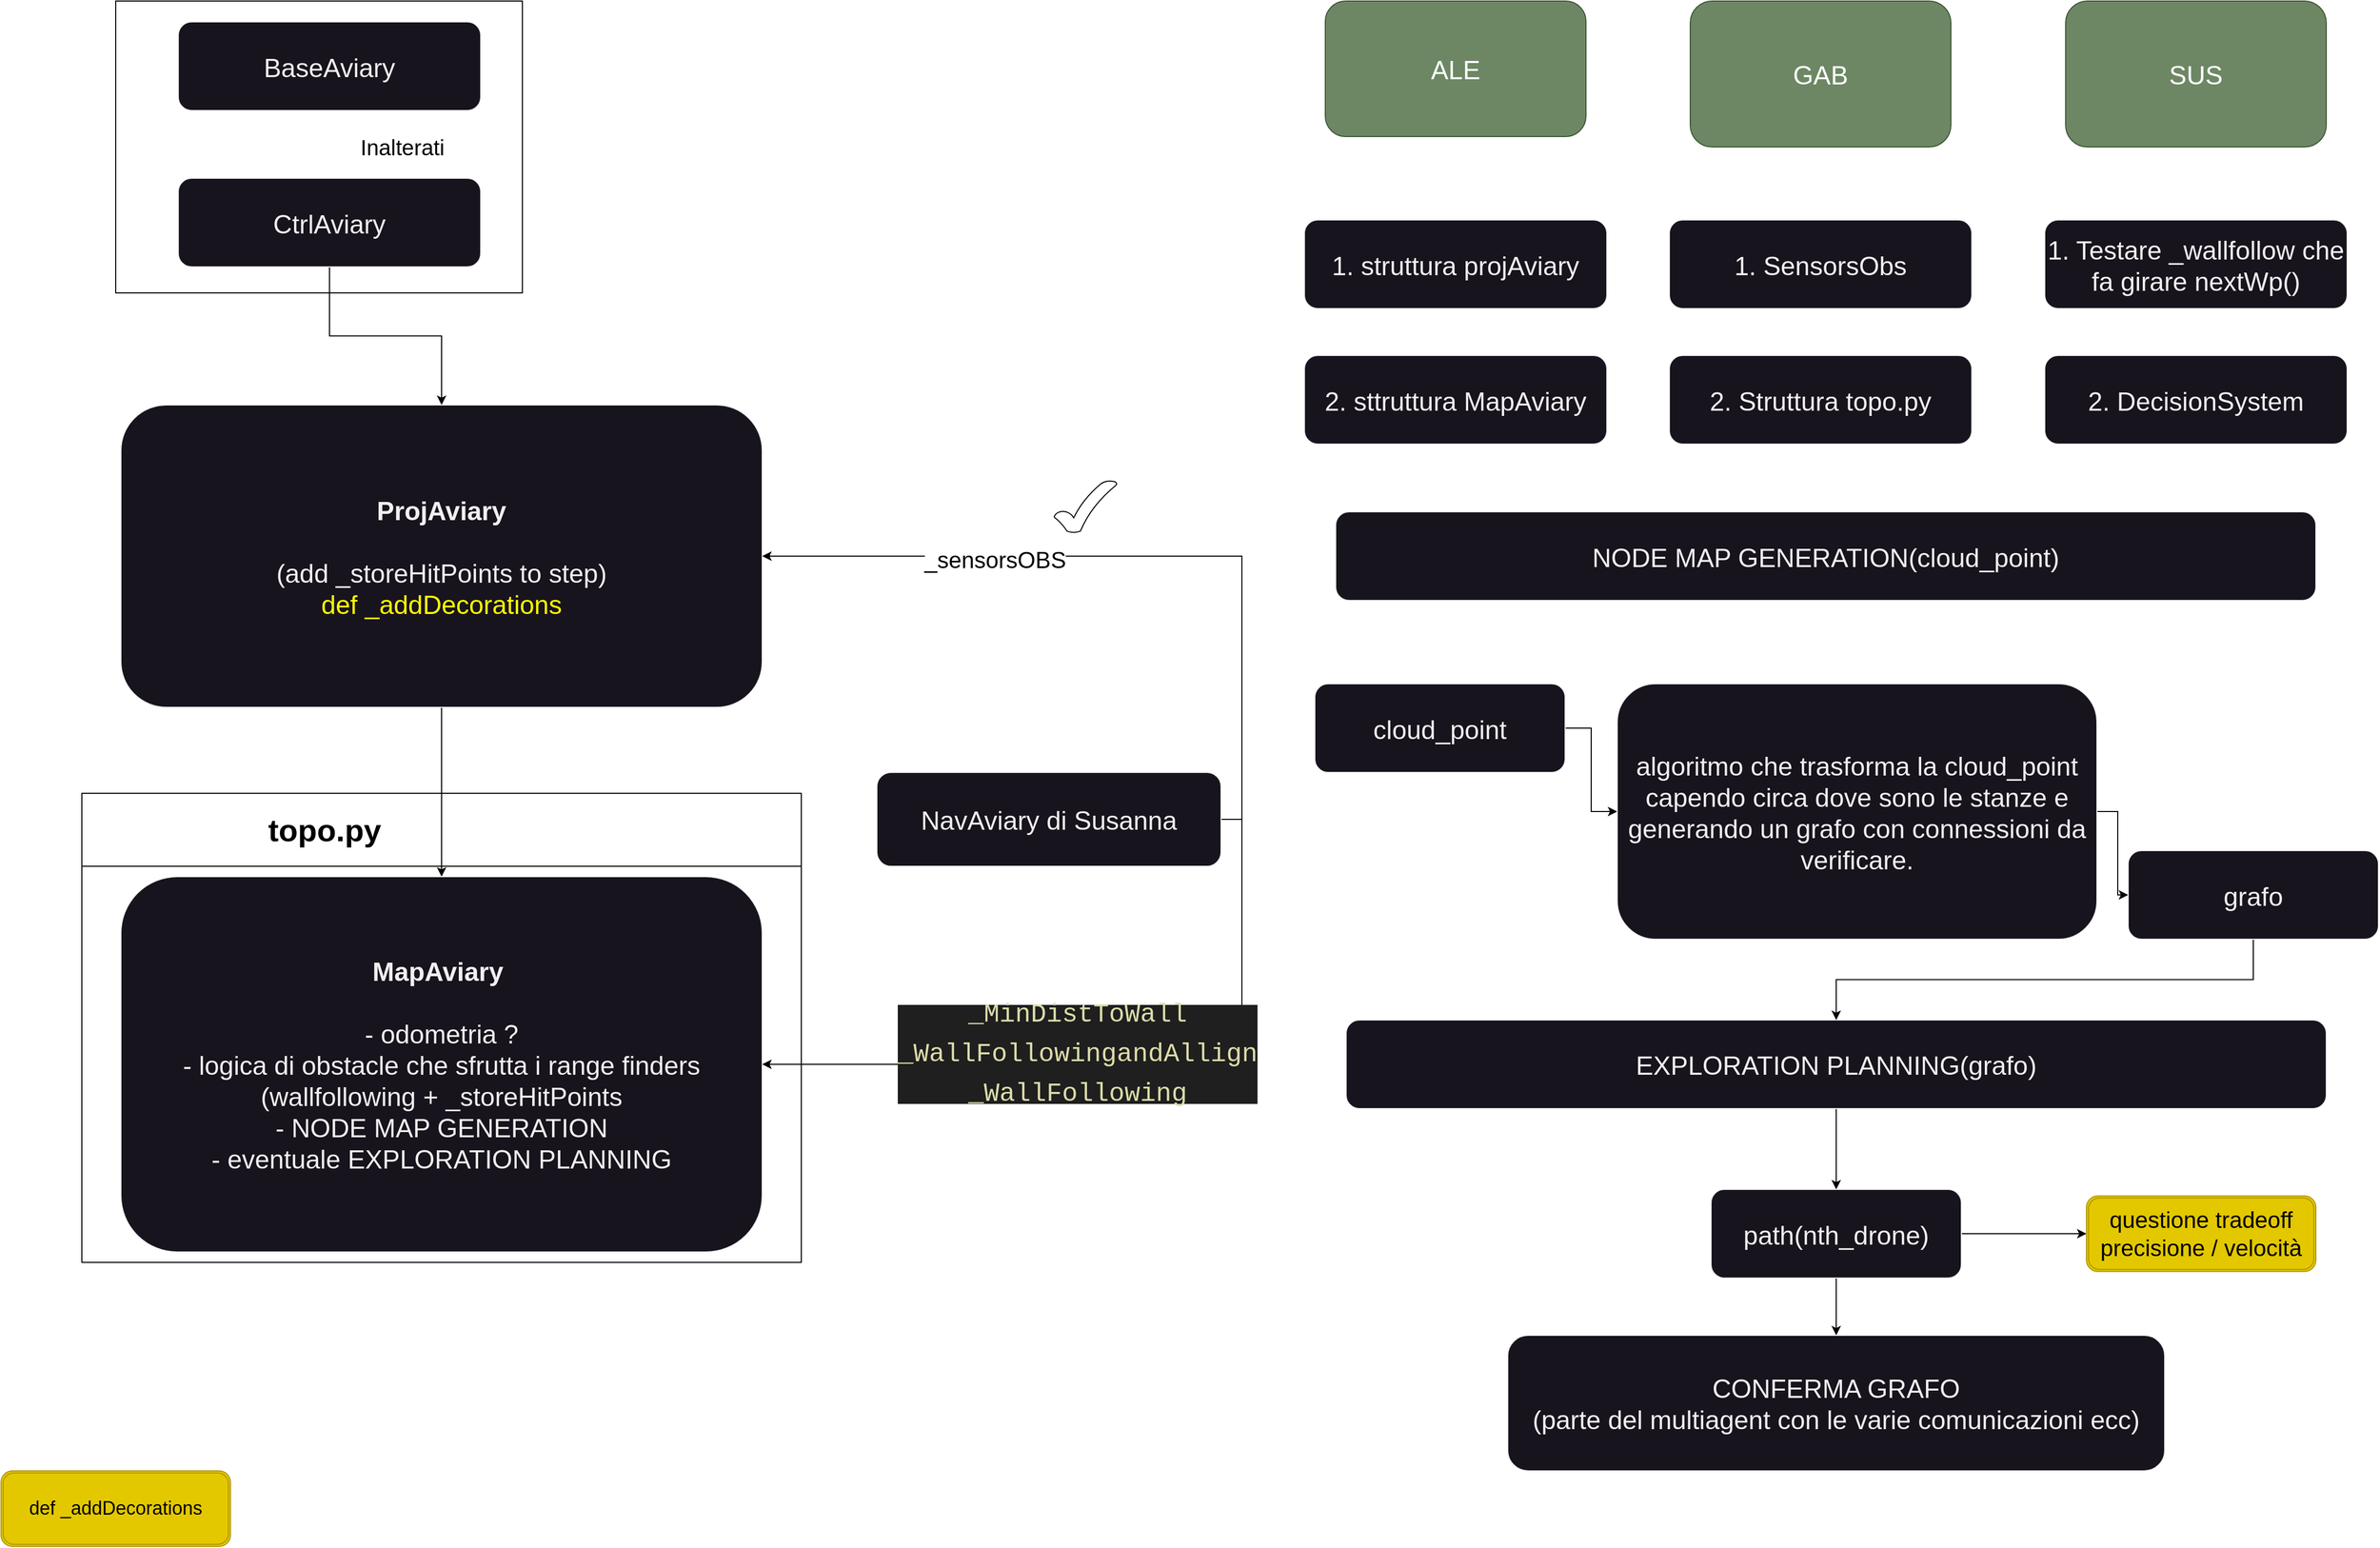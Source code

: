 <mxfile version="24.4.6" type="device" pages="6">
  <diagram name="TASK" id="JMoJ0Sa-_AZVfv7LB-1N">
    <mxGraphModel dx="2390" dy="1393" grid="1" gridSize="10" guides="1" tooltips="1" connect="1" arrows="1" fold="1" page="1" pageScale="1" pageWidth="2336" pageHeight="1654" math="0" shadow="0">
      <root>
        <mxCell id="AscpeioWAqqreWHaUxY8-0" />
        <mxCell id="AscpeioWAqqreWHaUxY8-1" parent="AscpeioWAqqreWHaUxY8-0" />
        <mxCell id="GQP6zv-i842rrAo5x3VZ-21" value="&lt;font style=&quot;font-size: 30px;&quot;&gt;topo.py&lt;span style=&quot;white-space: pre;&quot;&gt;&#x9;&lt;/span&gt;&lt;span style=&quot;white-space: pre;&quot;&gt;&#x9;&lt;/span&gt;&lt;span style=&quot;white-space: pre;&quot;&gt;&#x9;&lt;/span&gt;&lt;span style=&quot;white-space: pre;&quot;&gt;&#x9;&lt;/span&gt;&lt;/font&gt;" style="swimlane;whiteSpace=wrap;html=1;startSize=70;" vertex="1" parent="AscpeioWAqqreWHaUxY8-1">
          <mxGeometry x="97.5" y="900" width="690" height="450" as="geometry" />
        </mxCell>
        <mxCell id="GQP6zv-i842rrAo5x3VZ-5" value="&lt;span style=&quot;white-space: pre;&quot;&gt;&#x9;&lt;/span&gt;&lt;span style=&quot;white-space: pre;&quot;&gt;&#x9;&lt;/span&gt;&lt;span style=&quot;white-space: pre;&quot;&gt;&#x9;&lt;/span&gt;&lt;span style=&quot;white-space: pre;&quot;&gt;&#x9;&lt;/span&gt;&lt;span style=&quot;white-space: pre;&quot;&gt;&#x9;&lt;/span&gt;&lt;span style=&quot;white-space: pre;&quot;&gt;&#x9;&lt;/span&gt;&lt;font style=&quot;font-size: 21px;&quot;&gt;Inalterati&lt;/font&gt;" style="rounded=0;whiteSpace=wrap;html=1;" vertex="1" parent="AscpeioWAqqreWHaUxY8-1">
          <mxGeometry x="130" y="140" width="390" height="280" as="geometry" />
        </mxCell>
        <mxCell id="AscpeioWAqqreWHaUxY8-6" value="&lt;font style=&quot;font-size: 25px;&quot;&gt;ALE&lt;br&gt;&lt;/font&gt;" style="rounded=1;whiteSpace=wrap;html=1;fillColor=#6d8764;fontColor=#ffffff;strokeColor=#3A5431;" parent="AscpeioWAqqreWHaUxY8-1" vertex="1">
          <mxGeometry x="1290" y="140" width="250" height="130" as="geometry" />
        </mxCell>
        <mxCell id="AscpeioWAqqreWHaUxY8-13" value="&lt;font style=&quot;font-size: 25px;&quot;&gt;GAB&lt;br&gt;&lt;/font&gt;" style="rounded=1;whiteSpace=wrap;html=1;fillColor=#6d8764;fontColor=#ffffff;strokeColor=#3A5431;" parent="AscpeioWAqqreWHaUxY8-1" vertex="1">
          <mxGeometry x="1640" y="140" width="250" height="140" as="geometry" />
        </mxCell>
        <mxCell id="AscpeioWAqqreWHaUxY8-29" value="def _addDecorations" style="shape=ext;double=1;rounded=1;whiteSpace=wrap;html=1;fontSize=18;fillColor=#e3c800;fontColor=#000000;strokeColor=#B09500;" parent="AscpeioWAqqreWHaUxY8-1" vertex="1">
          <mxGeometry x="20" y="1550" width="220" height="72.5" as="geometry" />
        </mxCell>
        <mxCell id="lJ2bB8eQFxZcL37_FtNy-0" value="&lt;font style=&quot;font-size: 25px;&quot;&gt;SUS&lt;br&gt;&lt;/font&gt;" style="rounded=1;whiteSpace=wrap;html=1;fillColor=#6d8764;fontColor=#ffffff;strokeColor=#3A5431;" parent="AscpeioWAqqreWHaUxY8-1" vertex="1">
          <mxGeometry x="2000" y="140" width="250" height="140" as="geometry" />
        </mxCell>
        <mxCell id="lJ2bB8eQFxZcL37_FtNy-1" value="2. sttruttura MapAviary" style="rounded=1;whiteSpace=wrap;html=1;strokeColor=rgb(240, 240, 240);fontFamily=Helvetica;fontSize=25;fontColor=rgb(240, 240, 240);fillColor=rgb(24, 20, 29);" parent="AscpeioWAqqreWHaUxY8-1" vertex="1">
          <mxGeometry x="1270" y="480" width="290" height="85" as="geometry" />
        </mxCell>
        <mxCell id="lJ2bB8eQFxZcL37_FtNy-2" value="1. SensorsObs" style="rounded=1;whiteSpace=wrap;html=1;strokeColor=rgb(240, 240, 240);fontFamily=Helvetica;fontSize=25;fontColor=rgb(240, 240, 240);fillColor=rgb(24, 20, 29);" parent="AscpeioWAqqreWHaUxY8-1" vertex="1">
          <mxGeometry x="1620" y="350" width="290" height="85" as="geometry" />
        </mxCell>
        <mxCell id="lJ2bB8eQFxZcL37_FtNy-3" value="2. Struttura topo.py" style="rounded=1;whiteSpace=wrap;html=1;strokeColor=rgb(240, 240, 240);fontFamily=Helvetica;fontSize=25;fontColor=rgb(240, 240, 240);fillColor=rgb(24, 20, 29);" parent="AscpeioWAqqreWHaUxY8-1" vertex="1">
          <mxGeometry x="1620" y="480" width="290" height="85" as="geometry" />
        </mxCell>
        <mxCell id="lJ2bB8eQFxZcL37_FtNy-4" value="1. Testare _wallfollow che fa girare nextWp()" style="rounded=1;whiteSpace=wrap;html=1;strokeColor=rgb(240, 240, 240);fontFamily=Helvetica;fontSize=25;fontColor=rgb(240, 240, 240);fillColor=rgb(24, 20, 29);" parent="AscpeioWAqqreWHaUxY8-1" vertex="1">
          <mxGeometry x="1980" y="350" width="290" height="85" as="geometry" />
        </mxCell>
        <mxCell id="lJ2bB8eQFxZcL37_FtNy-5" value="2. DecisionSystem" style="rounded=1;whiteSpace=wrap;html=1;strokeColor=rgb(240, 240, 240);fontFamily=Helvetica;fontSize=25;fontColor=rgb(240, 240, 240);fillColor=rgb(24, 20, 29);" parent="AscpeioWAqqreWHaUxY8-1" vertex="1">
          <mxGeometry x="1980" y="480" width="290" height="85" as="geometry" />
        </mxCell>
        <mxCell id="Ftrr1LvqZPIQVu3AZN8l-0" value="1. struttura projAviary" style="rounded=1;whiteSpace=wrap;html=1;strokeColor=rgb(240, 240, 240);fontFamily=Helvetica;fontSize=25;fontColor=rgb(240, 240, 240);fillColor=rgb(24, 20, 29);" parent="AscpeioWAqqreWHaUxY8-1" vertex="1">
          <mxGeometry x="1270" y="350" width="290" height="85" as="geometry" />
        </mxCell>
        <mxCell id="Ftrr1LvqZPIQVu3AZN8l-1" value="NODE MAP GENERATION(cloud_point)" style="rounded=1;whiteSpace=wrap;html=1;strokeColor=rgb(240, 240, 240);fontFamily=Helvetica;fontSize=25;fontColor=rgb(240, 240, 240);fillColor=rgb(24, 20, 29);" parent="AscpeioWAqqreWHaUxY8-1" vertex="1">
          <mxGeometry x="1300" y="630" width="940" height="85" as="geometry" />
        </mxCell>
        <mxCell id="GQP6zv-i842rrAo5x3VZ-17" style="edgeStyle=orthogonalEdgeStyle;rounded=0;orthogonalLoop=1;jettySize=auto;html=1;" edge="1" parent="AscpeioWAqqreWHaUxY8-1" source="Ftrr1LvqZPIQVu3AZN8l-2" target="GQP6zv-i842rrAo5x3VZ-16">
          <mxGeometry relative="1" as="geometry" />
        </mxCell>
        <mxCell id="Ftrr1LvqZPIQVu3AZN8l-2" value="cloud_point" style="rounded=1;whiteSpace=wrap;html=1;strokeColor=rgb(240, 240, 240);fontFamily=Helvetica;fontSize=25;fontColor=rgb(240, 240, 240);fillColor=rgb(24, 20, 29);" parent="AscpeioWAqqreWHaUxY8-1" vertex="1">
          <mxGeometry x="1280" y="795" width="240" height="85" as="geometry" />
        </mxCell>
        <mxCell id="GQP6zv-i842rrAo5x3VZ-0" value="BaseAviary" style="rounded=1;whiteSpace=wrap;html=1;strokeColor=rgb(240, 240, 240);fontFamily=Helvetica;fontSize=25;fontColor=rgb(240, 240, 240);fillColor=rgb(24, 20, 29);" vertex="1" parent="AscpeioWAqqreWHaUxY8-1">
          <mxGeometry x="190" y="160" width="290" height="85" as="geometry" />
        </mxCell>
        <mxCell id="GQP6zv-i842rrAo5x3VZ-6" style="edgeStyle=orthogonalEdgeStyle;rounded=0;orthogonalLoop=1;jettySize=auto;html=1;" edge="1" parent="AscpeioWAqqreWHaUxY8-1" source="GQP6zv-i842rrAo5x3VZ-1" target="GQP6zv-i842rrAo5x3VZ-4">
          <mxGeometry relative="1" as="geometry" />
        </mxCell>
        <mxCell id="GQP6zv-i842rrAo5x3VZ-1" value="CtrlAviary" style="rounded=1;whiteSpace=wrap;html=1;strokeColor=rgb(240, 240, 240);fontFamily=Helvetica;fontSize=25;fontColor=rgb(240, 240, 240);fillColor=rgb(24, 20, 29);" vertex="1" parent="AscpeioWAqqreWHaUxY8-1">
          <mxGeometry x="190" y="310" width="290" height="85" as="geometry" />
        </mxCell>
        <mxCell id="GQP6zv-i842rrAo5x3VZ-8" style="edgeStyle=orthogonalEdgeStyle;rounded=0;orthogonalLoop=1;jettySize=auto;html=1;" edge="1" parent="AscpeioWAqqreWHaUxY8-1" source="GQP6zv-i842rrAo5x3VZ-4" target="GQP6zv-i842rrAo5x3VZ-7">
          <mxGeometry relative="1" as="geometry" />
        </mxCell>
        <mxCell id="GQP6zv-i842rrAo5x3VZ-4" value="ProjAviary&lt;div&gt;&lt;br&gt;&lt;div&gt;&lt;span style=&quot;font-weight: 400;&quot;&gt;(add _storeHitPoints to step)&lt;/span&gt;&lt;br&gt;&lt;/div&gt;&lt;/div&gt;&lt;div&gt;&lt;span style=&quot;font-weight: 400;&quot;&gt;&lt;font color=&quot;#ffff00&quot; style=&quot;font-size: 25px;&quot;&gt;def _addDecorations&lt;/font&gt;&lt;/span&gt;&lt;span style=&quot;font-weight: 400;&quot;&gt;&lt;br&gt;&lt;/span&gt;&lt;/div&gt;" style="rounded=1;whiteSpace=wrap;html=1;strokeColor=rgb(240, 240, 240);fontFamily=Helvetica;fontSize=25;fontColor=rgb(240, 240, 240);fillColor=rgb(24, 20, 29);fontStyle=1" vertex="1" parent="AscpeioWAqqreWHaUxY8-1">
          <mxGeometry x="135" y="527.5" width="615" height="290" as="geometry" />
        </mxCell>
        <mxCell id="GQP6zv-i842rrAo5x3VZ-7" value="&lt;b&gt;MapAviary&amp;nbsp;&lt;/b&gt;&lt;div&gt;&lt;b&gt;&lt;br&gt;&lt;/b&gt;&lt;div&gt;- odometria ?&lt;/div&gt;&lt;div&gt;- logica di obstacle che sfrutta i range finders (wallfollowing + _storeHitPoints&lt;/div&gt;&lt;/div&gt;&lt;div&gt;- NODE MAP GENERATION&lt;/div&gt;&lt;div&gt;- eventuale EXPLORATION PLANNING&lt;/div&gt;" style="rounded=1;whiteSpace=wrap;html=1;strokeColor=rgb(240, 240, 240);fontFamily=Helvetica;fontSize=25;fontColor=rgb(240, 240, 240);fillColor=rgb(24, 20, 29);" vertex="1" parent="AscpeioWAqqreWHaUxY8-1">
          <mxGeometry x="135" y="980" width="615" height="360" as="geometry" />
        </mxCell>
        <mxCell id="GQP6zv-i842rrAo5x3VZ-13" style="edgeStyle=orthogonalEdgeStyle;rounded=0;orthogonalLoop=1;jettySize=auto;html=1;entryX=1;entryY=0.5;entryDx=0;entryDy=0;exitX=1;exitY=0.5;exitDx=0;exitDy=0;" edge="1" parent="AscpeioWAqqreWHaUxY8-1" source="GQP6zv-i842rrAo5x3VZ-10" target="GQP6zv-i842rrAo5x3VZ-7">
          <mxGeometry relative="1" as="geometry" />
        </mxCell>
        <mxCell id="GQP6zv-i842rrAo5x3VZ-37" value="&lt;div style=&quot;color: rgb(204, 204, 204); background-color: rgb(31, 31, 31); font-family: Consolas, &amp;quot;Courier New&amp;quot;, monospace; line-height: 19px; white-space-collapse: preserve; font-size: 25px;&quot;&gt;&lt;span style=&quot;color: rgb(220, 220, 170);&quot;&gt;&lt;font style=&quot;font-size: 25px;&quot;&gt;_MinDistToWall&lt;/font&gt;&lt;/span&gt;&lt;/div&gt;&lt;div style=&quot;color: rgb(204, 204, 204); background-color: rgb(31, 31, 31); font-family: Consolas, &amp;quot;Courier New&amp;quot;, monospace; line-height: 19px; white-space-collapse: preserve; font-size: 25px;&quot;&gt;&lt;span style=&quot;color: rgb(220, 220, 170);&quot;&gt;&lt;font style=&quot;font-size: 25px;&quot;&gt;&lt;br&gt;&lt;/font&gt;&lt;/span&gt;&lt;/div&gt;&lt;div style=&quot;color: rgb(204, 204, 204); background-color: rgb(31, 31, 31); font-family: Consolas, &amp;quot;Courier New&amp;quot;, monospace; line-height: 19px; white-space-collapse: preserve; font-size: 25px;&quot;&gt;&lt;div style=&quot;line-height: 19px;&quot;&gt;&lt;span style=&quot;color: #dcdcaa;&quot;&gt;&lt;font style=&quot;font-size: 25px;&quot;&gt;_WallFollowingandAllign&lt;/font&gt;&lt;/span&gt;&lt;/div&gt;&lt;div style=&quot;line-height: 19px;&quot;&gt;&lt;span style=&quot;color: #dcdcaa;&quot;&gt;&lt;font style=&quot;font-size: 25px;&quot;&gt;&lt;br&gt;&lt;/font&gt;&lt;/span&gt;&lt;/div&gt;&lt;/div&gt;&lt;div style=&quot;color: rgb(204, 204, 204); background-color: rgb(31, 31, 31); font-family: Consolas, &amp;quot;Courier New&amp;quot;, monospace; line-height: 19px; white-space-collapse: preserve; font-size: 25px;&quot;&gt;&lt;div style=&quot;line-height: 19px;&quot;&gt;&lt;span style=&quot;color: rgb(220, 220, 170);&quot;&gt;&lt;font style=&quot;font-size: 25px;&quot;&gt;_WallFollowing&lt;/font&gt;&lt;/span&gt;&lt;/div&gt;&lt;/div&gt;" style="edgeLabel;html=1;align=center;verticalAlign=middle;resizable=0;points=[];" vertex="1" connectable="0" parent="GQP6zv-i842rrAo5x3VZ-13">
          <mxGeometry x="0.429" y="-6" relative="1" as="geometry">
            <mxPoint x="98" y="-4" as="offset" />
          </mxGeometry>
        </mxCell>
        <mxCell id="GQP6zv-i842rrAo5x3VZ-14" style="edgeStyle=orthogonalEdgeStyle;rounded=0;orthogonalLoop=1;jettySize=auto;html=1;entryX=1;entryY=0.5;entryDx=0;entryDy=0;exitX=1;exitY=0.5;exitDx=0;exitDy=0;" edge="1" parent="AscpeioWAqqreWHaUxY8-1" source="GQP6zv-i842rrAo5x3VZ-10" target="GQP6zv-i842rrAo5x3VZ-4">
          <mxGeometry relative="1" as="geometry" />
        </mxCell>
        <mxCell id="GQP6zv-i842rrAo5x3VZ-15" value="&lt;font style=&quot;font-size: 22px;&quot;&gt;_sensorsOBS&lt;/font&gt;" style="edgeLabel;html=1;align=center;verticalAlign=middle;resizable=0;points=[];" vertex="1" connectable="0" parent="GQP6zv-i842rrAo5x3VZ-14">
          <mxGeometry x="0.393" y="4" relative="1" as="geometry">
            <mxPoint as="offset" />
          </mxGeometry>
        </mxCell>
        <mxCell id="GQP6zv-i842rrAo5x3VZ-10" value="NavAviary di Susanna" style="rounded=1;whiteSpace=wrap;html=1;strokeColor=rgb(240, 240, 240);fontFamily=Helvetica;fontSize=25;fontColor=rgb(240, 240, 240);fillColor=rgb(24, 20, 29);" vertex="1" parent="AscpeioWAqqreWHaUxY8-1">
          <mxGeometry x="860" y="880" width="330" height="90" as="geometry" />
        </mxCell>
        <mxCell id="GQP6zv-i842rrAo5x3VZ-27" style="edgeStyle=orthogonalEdgeStyle;rounded=0;orthogonalLoop=1;jettySize=auto;html=1;" edge="1" parent="AscpeioWAqqreWHaUxY8-1" source="GQP6zv-i842rrAo5x3VZ-16" target="GQP6zv-i842rrAo5x3VZ-26">
          <mxGeometry relative="1" as="geometry" />
        </mxCell>
        <mxCell id="GQP6zv-i842rrAo5x3VZ-16" value="algoritmo che trasforma la cloud_point capendo circa dove sono le stanze e generando un grafo con connessioni da verificare." style="rounded=1;whiteSpace=wrap;html=1;strokeColor=rgb(240, 240, 240);fontFamily=Helvetica;fontSize=25;fontColor=rgb(240, 240, 240);fillColor=rgb(24, 20, 29);" vertex="1" parent="AscpeioWAqqreWHaUxY8-1">
          <mxGeometry x="1570" y="795" width="460" height="245" as="geometry" />
        </mxCell>
        <mxCell id="GQP6zv-i842rrAo5x3VZ-32" style="edgeStyle=orthogonalEdgeStyle;rounded=0;orthogonalLoop=1;jettySize=auto;html=1;" edge="1" parent="AscpeioWAqqreWHaUxY8-1" source="GQP6zv-i842rrAo5x3VZ-22" target="GQP6zv-i842rrAo5x3VZ-30">
          <mxGeometry relative="1" as="geometry" />
        </mxCell>
        <mxCell id="GQP6zv-i842rrAo5x3VZ-22" value="EXPLORATION PLANNING(grafo)" style="rounded=1;whiteSpace=wrap;html=1;strokeColor=rgb(240, 240, 240);fontFamily=Helvetica;fontSize=25;fontColor=rgb(240, 240, 240);fillColor=rgb(24, 20, 29);" vertex="1" parent="AscpeioWAqqreWHaUxY8-1">
          <mxGeometry x="1310" y="1117.5" width="940" height="85" as="geometry" />
        </mxCell>
        <mxCell id="GQP6zv-i842rrAo5x3VZ-28" style="edgeStyle=orthogonalEdgeStyle;rounded=0;orthogonalLoop=1;jettySize=auto;html=1;" edge="1" parent="AscpeioWAqqreWHaUxY8-1" source="GQP6zv-i842rrAo5x3VZ-26" target="GQP6zv-i842rrAo5x3VZ-22">
          <mxGeometry relative="1" as="geometry" />
        </mxCell>
        <mxCell id="GQP6zv-i842rrAo5x3VZ-26" value="grafo" style="rounded=1;whiteSpace=wrap;html=1;strokeColor=rgb(240, 240, 240);fontFamily=Helvetica;fontSize=25;fontColor=rgb(240, 240, 240);fillColor=rgb(24, 20, 29);" vertex="1" parent="AscpeioWAqqreWHaUxY8-1">
          <mxGeometry x="2060" y="955" width="240" height="85" as="geometry" />
        </mxCell>
        <mxCell id="GQP6zv-i842rrAo5x3VZ-34" style="edgeStyle=orthogonalEdgeStyle;rounded=0;orthogonalLoop=1;jettySize=auto;html=1;" edge="1" parent="AscpeioWAqqreWHaUxY8-1" source="GQP6zv-i842rrAo5x3VZ-30" target="GQP6zv-i842rrAo5x3VZ-33">
          <mxGeometry relative="1" as="geometry" />
        </mxCell>
        <mxCell id="GQP6zv-i842rrAo5x3VZ-36" style="edgeStyle=orthogonalEdgeStyle;rounded=0;orthogonalLoop=1;jettySize=auto;html=1;" edge="1" parent="AscpeioWAqqreWHaUxY8-1" source="GQP6zv-i842rrAo5x3VZ-30" target="GQP6zv-i842rrAo5x3VZ-35">
          <mxGeometry relative="1" as="geometry" />
        </mxCell>
        <mxCell id="GQP6zv-i842rrAo5x3VZ-30" value="path(nth_drone)" style="rounded=1;whiteSpace=wrap;html=1;strokeColor=rgb(240, 240, 240);fontFamily=Helvetica;fontSize=25;fontColor=rgb(240, 240, 240);fillColor=rgb(24, 20, 29);" vertex="1" parent="AscpeioWAqqreWHaUxY8-1">
          <mxGeometry x="1660" y="1280" width="240" height="85" as="geometry" />
        </mxCell>
        <mxCell id="GQP6zv-i842rrAo5x3VZ-33" value="&lt;font style=&quot;font-size: 22px;&quot;&gt;questione tradeoff precisione / velocità&lt;/font&gt;" style="shape=ext;double=1;rounded=1;whiteSpace=wrap;html=1;fontSize=18;fillColor=#e3c800;fontColor=#000000;strokeColor=#B09500;" vertex="1" parent="AscpeioWAqqreWHaUxY8-1">
          <mxGeometry x="2020" y="1286.25" width="220" height="72.5" as="geometry" />
        </mxCell>
        <mxCell id="GQP6zv-i842rrAo5x3VZ-35" value="CONFERMA GRAFO&lt;div&gt;(parte del multiagent con le varie comunicazioni ecc)&lt;/div&gt;" style="rounded=1;whiteSpace=wrap;html=1;strokeColor=rgb(240, 240, 240);fontFamily=Helvetica;fontSize=25;fontColor=rgb(240, 240, 240);fillColor=rgb(24, 20, 29);" vertex="1" parent="AscpeioWAqqreWHaUxY8-1">
          <mxGeometry x="1465" y="1420" width="630" height="130" as="geometry" />
        </mxCell>
        <mxCell id="GQP6zv-i842rrAo5x3VZ-39" value="" style="verticalLabelPosition=bottom;verticalAlign=top;html=1;shape=mxgraph.basic.tick" vertex="1" parent="AscpeioWAqqreWHaUxY8-1">
          <mxGeometry x="1030" y="600" width="60" height="50" as="geometry" />
        </mxCell>
      </root>
    </mxGraphModel>
  </diagram>
  <diagram id="1MIPOJmFVDo4tr6mYoTl" name="WorkFlow">
    <mxGraphModel dx="1950" dy="1174" grid="1" gridSize="10" guides="1" tooltips="1" connect="1" arrows="1" fold="1" page="1" pageScale="1" pageWidth="2336" pageHeight="1654" math="0" shadow="0">
      <root>
        <mxCell id="0" />
        <mxCell id="1" parent="0" />
        <mxCell id="1qdFYAOTT3NAzUHvfduM-24" value="" style="rounded=1;whiteSpace=wrap;html=1;strokeColor=rgb(240, 240, 240);fontFamily=Helvetica;fontSize=25;fontColor=rgb(240, 240, 240);fillColor=rgb(24, 20, 29);" parent="1" vertex="1">
          <mxGeometry x="380" y="10" width="1190" height="330" as="geometry" />
        </mxCell>
        <mxCell id="5" value="&lt;font style=&quot;font-size: 26px;&quot;&gt;SENSORISTICA&lt;/font&gt;" style="rounded=1;whiteSpace=wrap;html=1;fillColor=#6d8764;fontColor=#ffffff;strokeColor=#3A5431;" parent="1" vertex="1">
          <mxGeometry x="50" y="120" width="260" height="150" as="geometry" />
        </mxCell>
        <mxCell id="tAKxu6Cqi1IX6maSKKCZ-24" style="edgeStyle=none;html=1;entryX=0;entryY=0.5;entryDx=0;entryDy=0;fontSize=18;" parent="1" source="6" target="tAKxu6Cqi1IX6maSKKCZ-22" edge="1">
          <mxGeometry relative="1" as="geometry" />
        </mxCell>
        <mxCell id="tAKxu6Cqi1IX6maSKKCZ-25" style="edgeStyle=none;html=1;entryX=0;entryY=0.5;entryDx=0;entryDy=0;fontSize=18;" parent="1" source="6" target="tAKxu6Cqi1IX6maSKKCZ-23" edge="1">
          <mxGeometry relative="1" as="geometry" />
        </mxCell>
        <mxCell id="6" value="&lt;font style=&quot;font-size: 25px;&quot;&gt;NAVIGAZIONE&lt;br&gt;&lt;/font&gt;" style="rounded=1;whiteSpace=wrap;html=1;fillColor=#6d8764;fontColor=#ffffff;strokeColor=#3A5431;" parent="1" vertex="1">
          <mxGeometry x="50" y="670" width="250" height="130" as="geometry" />
        </mxCell>
        <mxCell id="11" value="" style="endArrow=none;html=1;" parent="1" edge="1">
          <mxGeometry width="50" height="50" relative="1" as="geometry">
            <mxPoint y="560" as="sourcePoint" />
            <mxPoint x="560" y="560" as="targetPoint" />
          </mxGeometry>
        </mxCell>
        <mxCell id="tAKxu6Cqi1IX6maSKKCZ-12" value="" style="endArrow=none;html=1;" parent="1" edge="1">
          <mxGeometry width="50" height="50" relative="1" as="geometry">
            <mxPoint y="1120" as="sourcePoint" />
            <mxPoint x="560" y="1120" as="targetPoint" />
          </mxGeometry>
        </mxCell>
        <mxCell id="tAKxu6Cqi1IX6maSKKCZ-14" value="&lt;span style=&quot;font-size: 25px;&quot;&gt;MAPPATURA &lt;br&gt;&lt;br&gt;TOPOLOGICA&lt;/span&gt;" style="rounded=1;whiteSpace=wrap;html=1;fillColor=#6d8764;fontColor=#ffffff;strokeColor=#3A5431;" parent="1" vertex="1">
          <mxGeometry x="40" y="1300" width="270" height="160" as="geometry" />
        </mxCell>
        <mxCell id="tAKxu6Cqi1IX6maSKKCZ-22" value="&lt;font style=&quot;font-size: 23px;&quot;&gt;gestire l&#39;errore di odometria dello stato&lt;/font&gt;" style="shape=ext;double=1;rounded=1;whiteSpace=wrap;html=1;fontSize=18;fillColor=#e3c800;fontColor=#000000;strokeColor=#B09500;" parent="1" vertex="1">
          <mxGeometry x="440" y="660" width="220" height="72.5" as="geometry" />
        </mxCell>
        <mxCell id="tAKxu6Cqi1IX6maSKKCZ-23" value="&lt;font style=&quot;font-size: 23px;&quot;&gt;Logica di navigazione&lt;/font&gt;" style="shape=ext;double=1;rounded=1;whiteSpace=wrap;html=1;fontSize=18;fillColor=#e3c800;fontColor=#000000;strokeColor=#B09500;" parent="1" vertex="1">
          <mxGeometry x="440" y="774" width="220" height="72.5" as="geometry" />
        </mxCell>
        <mxCell id="tAKxu6Cqi1IX6maSKKCZ-42" value="Struttura dell&#39;archivio dei nodi" style="shape=ext;double=1;rounded=1;whiteSpace=wrap;html=1;fontSize=18;fillColor=#e3c800;fontColor=#000000;strokeColor=#B09500;" parent="1" vertex="1">
          <mxGeometry x="410" y="1180" width="220" height="72.5" as="geometry" />
        </mxCell>
        <mxCell id="1qdFYAOTT3NAzUHvfduM-11" value="&lt;font style=&quot;font-size: 25px;&quot;&gt;OBSTACLE AVOIDANCE&lt;br&gt;&lt;/font&gt;" style="rounded=1;whiteSpace=wrap;html=1;fillColor=#6d8764;fontColor=#ffffff;strokeColor=#3A5431;" parent="1" vertex="1">
          <mxGeometry x="50" y="900" width="250" height="140" as="geometry" />
        </mxCell>
        <mxCell id="1qdFYAOTT3NAzUHvfduM-12" value="" style="shape=cross;whiteSpace=wrap;html=1;rounded=1;strokeColor=#3A5431;fontFamily=Helvetica;fontSize=25;fontColor=#ffffff;fillColor=#6d8764;size=0.267;" parent="1" vertex="1">
          <mxGeometry x="150" y="820" width="60" height="60" as="geometry" />
        </mxCell>
        <mxCell id="kWpN5N-EWTwVVMFlQXsT-16" style="edgeStyle=none;html=1;fontFamily=Helvetica;fontSize=20;fontColor=rgb(240, 240, 240);" parent="1" source="1qdFYAOTT3NAzUHvfduM-17" target="1qdFYAOTT3NAzUHvfduM-31" edge="1">
          <mxGeometry relative="1" as="geometry" />
        </mxCell>
        <mxCell id="1qdFYAOTT3NAzUHvfduM-17" value="Optical Flow Sensor" style="rounded=1;whiteSpace=wrap;html=1;strokeColor=#C73500;fontFamily=Helvetica;fontSize=25;fontColor=#000000;fillColor=#fa6800;" parent="1" vertex="1">
          <mxGeometry x="590" y="230" width="180" height="80" as="geometry" />
        </mxCell>
        <mxCell id="1qdFYAOTT3NAzUHvfduM-26" style="edgeStyle=none;html=1;fontFamily=Helvetica;fontSize=25;fontColor=rgb(240, 240, 240);" parent="1" source="1qdFYAOTT3NAzUHvfduM-18" target="1qdFYAOTT3NAzUHvfduM-25" edge="1">
          <mxGeometry relative="1" as="geometry" />
        </mxCell>
        <mxCell id="1qdFYAOTT3NAzUHvfduM-18" value="IMU&lt;br&gt;" style="rounded=1;whiteSpace=wrap;html=1;strokeColor=#C73500;fontFamily=Helvetica;fontSize=25;fontColor=#000000;fillColor=#fa6800;" parent="1" vertex="1">
          <mxGeometry x="1270" y="245" width="110" height="70" as="geometry" />
        </mxCell>
        <mxCell id="1qdFYAOTT3NAzUHvfduM-35" style="edgeStyle=none;html=1;fontFamily=Helvetica;fontSize=25;fontColor=rgb(240, 240, 240);" parent="1" source="1qdFYAOTT3NAzUHvfduM-19" target="1qdFYAOTT3NAzUHvfduM-20" edge="1">
          <mxGeometry relative="1" as="geometry" />
        </mxCell>
        <mxCell id="1qdFYAOTT3NAzUHvfduM-19" value="Multi-ranger&lt;br&gt;deck&lt;br&gt;&amp;nbsp;(range finders)" style="rounded=1;whiteSpace=wrap;html=1;strokeColor=#C73500;fontFamily=Helvetica;fontSize=25;fontColor=#000000;fillColor=#fa6800;" parent="1" vertex="1">
          <mxGeometry x="920" y="220" width="230" height="100" as="geometry" />
        </mxCell>
        <mxCell id="1qdFYAOTT3NAzUHvfduM-20" value="Front/beck/left/right/up&amp;nbsp;&lt;br&gt;distance up to 4 m&lt;br&gt;" style="rounded=1;whiteSpace=wrap;html=1;strokeColor=rgb(240, 240, 240);fontFamily=Helvetica;fontSize=25;fontColor=rgb(240, 240, 240);fillColor=rgb(24, 20, 29);" parent="1" vertex="1">
          <mxGeometry x="900" y="95" width="290" height="85" as="geometry" />
        </mxCell>
        <mxCell id="1qdFYAOTT3NAzUHvfduM-22" value="SENSORISTICA REALE CRAZYFLIE 2.1" style="rounded=0;whiteSpace=wrap;html=1;strokeColor=rgb(240, 240, 240);fontFamily=Helvetica;fontSize=25;fontColor=rgb(240, 240, 240);fillColor=rgb(24, 20, 29);" parent="1" vertex="1">
          <mxGeometry x="420" y="20" width="520" height="60" as="geometry" />
        </mxCell>
        <mxCell id="1qdFYAOTT3NAzUHvfduM-25" value="Front/beck/left/right/up&lt;br&gt;- BMI088 Accel + Gyro&lt;br&gt;- BMP388 Pressure&lt;br&gt;by Bosch" style="rounded=1;whiteSpace=wrap;html=1;strokeColor=rgb(240, 240, 240);fontFamily=Helvetica;fontSize=25;fontColor=rgb(240, 240, 240);fillColor=rgb(24, 20, 29);" parent="1" vertex="1">
          <mxGeometry x="1240" y="42.5" width="290" height="137.5" as="geometry" />
        </mxCell>
        <mxCell id="1qdFYAOTT3NAzUHvfduM-31" value="PMW3901" style="rounded=1;whiteSpace=wrap;html=1;strokeColor=rgb(240, 240, 240);fontFamily=Helvetica;fontSize=25;fontColor=rgb(240, 240, 240);fillColor=rgb(24, 20, 29);" parent="1" vertex="1">
          <mxGeometry x="420" y="95" width="290" height="85" as="geometry" />
        </mxCell>
        <mxCell id="1qdFYAOTT3NAzUHvfduM-37" value="&lt;font style=&quot;font-size: 26px;&quot;&gt;STATE OBSERVER&lt;/font&gt;" style="rounded=1;whiteSpace=wrap;html=1;fillColor=#6d8764;fontColor=#ffffff;strokeColor=#3A5431;" parent="1" vertex="1">
          <mxGeometry x="45" y="370" width="260" height="150" as="geometry" />
        </mxCell>
        <mxCell id="kWpN5N-EWTwVVMFlQXsT-17" value="APPROFONDIMENTO OPTICAL FLOW SENSOR" style="rounded=1;whiteSpace=wrap;html=1;strokeColor=#BD7000;fontFamily=Helvetica;fontSize=20;fontColor=#000000;fillColor=#f0a30a;" parent="1" vertex="1">
          <mxGeometry x="1640" y="55" width="470" height="40" as="geometry" />
        </mxCell>
        <mxCell id="kWpN5N-EWTwVVMFlQXsT-51" value="VEDERE DISCORD" style="rounded=1;whiteSpace=wrap;html=1;strokeColor=rgb(240, 240, 240);fontFamily=Helvetica;fontSize=20;fontColor=rgb(240, 240, 240);fillColor=rgb(24, 20, 29);" parent="1" vertex="1">
          <mxGeometry x="2110" y="53" width="190" height="45" as="geometry" />
        </mxCell>
        <mxCell id="kWpN5N-EWTwVVMFlQXsT-52" value="" style="shape=cross;whiteSpace=wrap;html=1;rounded=1;strokeColor=#3A5431;fontFamily=Helvetica;fontSize=25;fontColor=#ffffff;fillColor=#6d8764;size=0.267;" parent="1" vertex="1">
          <mxGeometry x="150" y="291" width="60" height="60" as="geometry" />
        </mxCell>
        <mxCell id="12" value="def _addDecorations" style="shape=ext;double=1;rounded=1;whiteSpace=wrap;html=1;fontSize=18;fillColor=#e3c800;fontColor=#000000;strokeColor=#B09500;" parent="1" vertex="1">
          <mxGeometry x="590" y="1490" width="220" height="72.5" as="geometry" />
        </mxCell>
        <mxCell id="Gvsr9k-R00faMx7Uoc_4-13" value="&lt;p style=&quot;border: 0px solid rgb(227, 227, 227); box-sizing: border-box; --tw-border-spacing-x: 0; --tw-border-spacing-y: 0; --tw-translate-x: 0; --tw-translate-y: 0; --tw-rotate: 0; --tw-skew-x: 0; --tw-skew-y: 0; --tw-scale-x: 1; --tw-scale-y: 1; --tw-pan-x: ; --tw-pan-y: ; --tw-pinch-zoom: ; --tw-scroll-snap-strictness: proximity; --tw-gradient-from-position: ; --tw-gradient-via-position: ; --tw-gradient-to-position: ; --tw-ordinal: ; --tw-slashed-zero: ; --tw-numeric-figure: ; --tw-numeric-spacing: ; --tw-numeric-fraction: ; --tw-ring-inset: ; --tw-ring-offset-width: 0px; --tw-ring-offset-color: #fff; --tw-ring-color: rgba(69,89,164,.5); --tw-ring-offset-shadow: 0 0 transparent; --tw-ring-shadow: 0 0 transparent; --tw-shadow: 0 0 transparent; --tw-shadow-colored: 0 0 transparent; --tw-blur: ; --tw-brightness: ; --tw-contrast: ; --tw-grayscale: ; --tw-hue-rotate: ; --tw-invert: ; --tw-saturate: ; --tw-sepia: ; --tw-drop-shadow: ; --tw-backdrop-blur: ; --tw-backdrop-brightness: ; --tw-backdrop-contrast: ; --tw-backdrop-grayscale: ; --tw-backdrop-hue-rotate: ; --tw-backdrop-invert: ; --tw-backdrop-opacity: ; --tw-backdrop-saturate: ; --tw-backdrop-sepia: ; --tw-contain-size: ; --tw-contain-layout: ; --tw-contain-paint: ; --tw-contain-style: ; margin: 0px 0px 1.25em; color: rgb(236, 236, 236); font-family: Söhne, ui-sans-serif, system-ui, -apple-system, &amp;quot;Segoe UI&amp;quot;, Roboto, Ubuntu, Cantarell, &amp;quot;Noto Sans&amp;quot;, sans-serif, &amp;quot;Helvetica Neue&amp;quot;, Arial, &amp;quot;Apple Color Emoji&amp;quot;, &amp;quot;Segoe UI Emoji&amp;quot;, &amp;quot;Segoe UI Symbol&amp;quot;, &amp;quot;Noto Color Emoji&amp;quot;; text-align: start; background-color: rgb(33, 33, 33); font-size: 22px;&quot;&gt;&lt;font style=&quot;font-size: 22px;&quot;&gt;Il sensore di visual flow PMW3901 utilizzato nel Crazyflie 2.1 restituisce i seguenti output principali al drone:&lt;/font&gt;&lt;/p&gt;&lt;p style=&quot;border: 0px solid rgb(227, 227, 227); box-sizing: border-box; --tw-border-spacing-x: 0; --tw-border-spacing-y: 0; --tw-translate-x: 0; --tw-translate-y: 0; --tw-rotate: 0; --tw-skew-x: 0; --tw-skew-y: 0; --tw-scale-x: 1; --tw-scale-y: 1; --tw-pan-x: ; --tw-pan-y: ; --tw-pinch-zoom: ; --tw-scroll-snap-strictness: proximity; --tw-gradient-from-position: ; --tw-gradient-via-position: ; --tw-gradient-to-position: ; --tw-ordinal: ; --tw-slashed-zero: ; --tw-numeric-figure: ; --tw-numeric-spacing: ; --tw-numeric-fraction: ; --tw-ring-inset: ; --tw-ring-offset-width: 0px; --tw-ring-offset-color: #fff; --tw-ring-color: rgba(69,89,164,.5); --tw-ring-offset-shadow: 0 0 transparent; --tw-ring-shadow: 0 0 transparent; --tw-shadow: 0 0 transparent; --tw-shadow-colored: 0 0 transparent; --tw-blur: ; --tw-brightness: ; --tw-contrast: ; --tw-grayscale: ; --tw-hue-rotate: ; --tw-invert: ; --tw-saturate: ; --tw-sepia: ; --tw-drop-shadow: ; --tw-backdrop-blur: ; --tw-backdrop-brightness: ; --tw-backdrop-contrast: ; --tw-backdrop-grayscale: ; --tw-backdrop-hue-rotate: ; --tw-backdrop-invert: ; --tw-backdrop-opacity: ; --tw-backdrop-saturate: ; --tw-backdrop-sepia: ; --tw-contain-size: ; --tw-contain-layout: ; --tw-contain-paint: ; --tw-contain-style: ; margin: 0px 0px 1.25em; color: rgb(236, 236, 236); font-family: Söhne, ui-sans-serif, system-ui, -apple-system, &amp;quot;Segoe UI&amp;quot;, Roboto, Ubuntu, Cantarell, &amp;quot;Noto Sans&amp;quot;, sans-serif, &amp;quot;Helvetica Neue&amp;quot;, Arial, &amp;quot;Apple Color Emoji&amp;quot;, &amp;quot;Segoe UI Emoji&amp;quot;, &amp;quot;Segoe UI Symbol&amp;quot;, &amp;quot;Noto Color Emoji&amp;quot;; text-align: start; background-color: rgb(33, 33, 33); font-size: 22px;&quot;&gt;&lt;font style=&quot;font-size: 22px;&quot;&gt;&lt;span style=&quot;color: var(--tw-prose-bold); border: 0px solid rgb(227, 227, 227); box-sizing: border-box; --tw-border-spacing-x: 0; --tw-border-spacing-y: 0; --tw-translate-x: 0; --tw-translate-y: 0; --tw-rotate: 0; --tw-skew-x: 0; --tw-skew-y: 0; --tw-scale-x: 1; --tw-scale-y: 1; --tw-pan-x: ; --tw-pan-y: ; --tw-pinch-zoom: ; --tw-scroll-snap-strictness: proximity; --tw-gradient-from-position: ; --tw-gradient-via-position: ; --tw-gradient-to-position: ; --tw-ordinal: ; --tw-slashed-zero: ; --tw-numeric-figure: ; --tw-numeric-spacing: ; --tw-numeric-fraction: ; --tw-ring-inset: ; --tw-ring-offset-width: 0px; --tw-ring-offset-color: #fff; --tw-ring-color: rgba(69,89,164,.5); --tw-ring-offset-shadow: 0 0 transparent; --tw-ring-shadow: 0 0 transparent; --tw-shadow: 0 0 transparent; --tw-shadow-colored: 0 0 transparent; --tw-blur: ; --tw-brightness: ; --tw-contrast: ; --tw-grayscale: ; --tw-hue-rotate: ; --tw-invert: ; --tw-saturate: ; --tw-sepia: ; --tw-drop-shadow: ; --tw-backdrop-blur: ; --tw-backdrop-brightness: ; --tw-backdrop-contrast: ; --tw-backdrop-grayscale: ; --tw-backdrop-hue-rotate: ; --tw-backdrop-invert: ; --tw-backdrop-opacity: ; --tw-backdrop-saturate: ; --tw-backdrop-sepia: ; --tw-contain-size: ; --tw-contain-layout: ; --tw-contain-paint: ; --tw-contain-style: ; font-weight: 600;&quot;&gt;Velocità di Movimento sul Piano (Flow)&lt;/span&gt;: Il sensore misura il movimento relativo del drone rispetto alla superficie sottostante lungo gli assi X e Y. Questi dati vengono forniti come velocità di movimento in pixel per secondo, che possono poi essere convertiti in metri per secondo utilizzando le informazioni sulla distanza dal suolo.&lt;/font&gt;&lt;/p&gt;&lt;p style=&quot;border: 0px solid rgb(227, 227, 227); box-sizing: border-box; --tw-border-spacing-x: 0; --tw-border-spacing-y: 0; --tw-translate-x: 0; --tw-translate-y: 0; --tw-rotate: 0; --tw-skew-x: 0; --tw-skew-y: 0; --tw-scale-x: 1; --tw-scale-y: 1; --tw-pan-x: ; --tw-pan-y: ; --tw-pinch-zoom: ; --tw-scroll-snap-strictness: proximity; --tw-gradient-from-position: ; --tw-gradient-via-position: ; --tw-gradient-to-position: ; --tw-ordinal: ; --tw-slashed-zero: ; --tw-numeric-figure: ; --tw-numeric-spacing: ; --tw-numeric-fraction: ; --tw-ring-inset: ; --tw-ring-offset-width: 0px; --tw-ring-offset-color: #fff; --tw-ring-color: rgba(69,89,164,.5); --tw-ring-offset-shadow: 0 0 transparent; --tw-ring-shadow: 0 0 transparent; --tw-shadow: 0 0 transparent; --tw-shadow-colored: 0 0 transparent; --tw-blur: ; --tw-brightness: ; --tw-contrast: ; --tw-grayscale: ; --tw-hue-rotate: ; --tw-invert: ; --tw-saturate: ; --tw-sepia: ; --tw-drop-shadow: ; --tw-backdrop-blur: ; --tw-backdrop-brightness: ; --tw-backdrop-contrast: ; --tw-backdrop-grayscale: ; --tw-backdrop-hue-rotate: ; --tw-backdrop-invert: ; --tw-backdrop-opacity: ; --tw-backdrop-saturate: ; --tw-backdrop-sepia: ; --tw-contain-size: ; --tw-contain-layout: ; --tw-contain-paint: ; --tw-contain-style: ; margin: 0px 0px 1.25em; color: rgb(236, 236, 236); font-family: Söhne, ui-sans-serif, system-ui, -apple-system, &amp;quot;Segoe UI&amp;quot;, Roboto, Ubuntu, Cantarell, &amp;quot;Noto Sans&amp;quot;, sans-serif, &amp;quot;Helvetica Neue&amp;quot;, Arial, &amp;quot;Apple Color Emoji&amp;quot;, &amp;quot;Segoe UI Emoji&amp;quot;, &amp;quot;Segoe UI Symbol&amp;quot;, &amp;quot;Noto Color Emoji&amp;quot;; text-align: start; background-color: rgb(33, 33, 33); font-size: 22px;&quot;&gt;&lt;font style=&quot;font-size: 22px;&quot;&gt;&lt;span style=&quot;color: var(--tw-prose-bold); border: 0px solid rgb(227, 227, 227); box-sizing: border-box; --tw-border-spacing-x: 0; --tw-border-spacing-y: 0; --tw-translate-x: 0; --tw-translate-y: 0; --tw-rotate: 0; --tw-skew-x: 0; --tw-skew-y: 0; --tw-scale-x: 1; --tw-scale-y: 1; --tw-pan-x: ; --tw-pan-y: ; --tw-pinch-zoom: ; --tw-scroll-snap-strictness: proximity; --tw-gradient-from-position: ; --tw-gradient-via-position: ; --tw-gradient-to-position: ; --tw-ordinal: ; --tw-slashed-zero: ; --tw-numeric-figure: ; --tw-numeric-spacing: ; --tw-numeric-fraction: ; --tw-ring-inset: ; --tw-ring-offset-width: 0px; --tw-ring-offset-color: #fff; --tw-ring-color: rgba(69,89,164,.5); --tw-ring-offset-shadow: 0 0 transparent; --tw-ring-shadow: 0 0 transparent; --tw-shadow: 0 0 transparent; --tw-shadow-colored: 0 0 transparent; --tw-blur: ; --tw-brightness: ; --tw-contrast: ; --tw-grayscale: ; --tw-hue-rotate: ; --tw-invert: ; --tw-saturate: ; --tw-sepia: ; --tw-drop-shadow: ; --tw-backdrop-blur: ; --tw-backdrop-brightness: ; --tw-backdrop-contrast: ; --tw-backdrop-grayscale: ; --tw-backdrop-hue-rotate: ; --tw-backdrop-invert: ; --tw-backdrop-opacity: ; --tw-backdrop-saturate: ; --tw-backdrop-sepia: ; --tw-contain-size: ; --tw-contain-layout: ; --tw-contain-paint: ; --tw-contain-style: ; font-weight: 600;&quot;&gt;Numero di Pixel Spostati (Delta)&lt;/span&gt;: Il sensore fornisce i cambiamenti di posizione in termini di pixel spostati dall&#39;ultima misurazione. Questo dato è utile per calcolare la velocità di movimento e la direzione.&lt;/font&gt;&lt;/p&gt;" style="rounded=1;whiteSpace=wrap;html=1;fontSize=20;" parent="1" vertex="1">
          <mxGeometry x="1630" y="140" width="700" height="340" as="geometry" />
        </mxCell>
        <mxCell id="9YCDhBm3KEEThIkWYtBm-28" value="&lt;font style=&quot;font-size: 28px;&quot;&gt;TODO&lt;/font&gt;" style="swimlane;fontStyle=0;childLayout=stackLayout;horizontal=1;startSize=50;horizontalStack=0;resizeParent=1;resizeParentMax=0;resizeLast=0;collapsible=1;marginBottom=0;whiteSpace=wrap;html=1;fontSize=28;fontColor=#CC0000;" parent="1" vertex="1">
          <mxGeometry x="1460" y="660" width="840" height="210" as="geometry" />
        </mxCell>
        <mxCell id="9YCDhBm3KEEThIkWYtBm-29" value="&lt;font color=&quot;#ffffff&quot; style=&quot;font-size: 27px;&quot;&gt;1 elenco metodi necessari&lt;/font&gt;" style="text;strokeColor=none;fillColor=none;align=left;verticalAlign=middle;spacingLeft=4;spacingRight=4;overflow=hidden;points=[[0,0.5],[1,0.5]];portConstraint=eastwest;rotatable=0;whiteSpace=wrap;html=1;fontSize=28;fontColor=#CC0000;" parent="9YCDhBm3KEEThIkWYtBm-28" vertex="1">
          <mxGeometry y="50" width="840" height="40" as="geometry" />
        </mxCell>
        <mxCell id="pQrlloZdnZ2z6x_bbiH5-12" value="&lt;font color=&quot;#ffffff&quot; style=&quot;font-size: 28px;&quot;&gt;2 range finders non stereo ? (modifiche necess a NavAviary)&lt;/font&gt;" style="text;strokeColor=none;fillColor=none;align=left;verticalAlign=middle;spacingLeft=4;spacingRight=4;overflow=hidden;points=[[0,0.5],[1,0.5]];portConstraint=eastwest;rotatable=0;whiteSpace=wrap;html=1;fontSize=28;fontColor=#CC0000;" parent="9YCDhBm3KEEThIkWYtBm-28" vertex="1">
          <mxGeometry y="90" width="840" height="40" as="geometry" />
        </mxCell>
        <mxCell id="pQrlloZdnZ2z6x_bbiH5-13" value="&lt;font color=&quot;#ffffff&quot; style=&quot;font-size: 28px;&quot;&gt;3 questione assunzione stato perfetto nelle simulazioni&lt;/font&gt;" style="text;strokeColor=none;fillColor=none;align=left;verticalAlign=middle;spacingLeft=4;spacingRight=4;overflow=hidden;points=[[0,0.5],[1,0.5]];portConstraint=eastwest;rotatable=0;whiteSpace=wrap;html=1;fontSize=28;fontColor=#CC0000;" parent="9YCDhBm3KEEThIkWYtBm-28" vertex="1">
          <mxGeometry y="130" width="840" height="40" as="geometry" />
        </mxCell>
        <mxCell id="pQrlloZdnZ2z6x_bbiH5-14" value="&lt;font color=&quot;#ffffff&quot;&gt;4 copia gli env nel nostro progetto&lt;br&gt;&lt;/font&gt;" style="text;strokeColor=none;fillColor=none;align=left;verticalAlign=middle;spacingLeft=4;spacingRight=4;overflow=hidden;points=[[0,0.5],[1,0.5]];portConstraint=eastwest;rotatable=0;whiteSpace=wrap;html=1;fontSize=28;fontColor=#CC0000;" parent="9YCDhBm3KEEThIkWYtBm-28" vertex="1">
          <mxGeometry y="170" width="840" height="40" as="geometry" />
        </mxCell>
        <mxCell id="Q6JEeKB2HcDigJFfO8jW-12" value="&lt;font style=&quot;font-size: 26px;&quot;&gt;I BUG ALGORITHMS sono i migliori per noi ?&lt;br&gt;CONTRO&lt;br&gt;1. Non sembra che abbiamo a disposizione range finders frontali con apertura&lt;br&gt;PRO&lt;br&gt;1. Sono intrinsecamente wall-followers&lt;/font&gt;" style="rounded=1;whiteSpace=wrap;html=1;strokeColor=#6F0000;fontFamily=Helvetica;fontSize=25;fontColor=#ffffff;fillColor=#a20025;" parent="1" vertex="1">
          <mxGeometry x="1550" y="1010" width="620" height="240" as="geometry" />
        </mxCell>
        <mxCell id="Q6JEeKB2HcDigJFfO8jW-13" style="edgeStyle=none;html=1;fontSize=28;fontColor=#FFFFFF;" parent="1" source="pQrlloZdnZ2z6x_bbiH5-12" target="Q6JEeKB2HcDigJFfO8jW-12" edge="1">
          <mxGeometry relative="1" as="geometry" />
        </mxCell>
        <mxCell id="lr2uz0fJGmJGHj-H3hMn-12" value="COMPITI" style="shape=table;startSize=50;container=1;collapsible=0;childLayout=tableLayout;fixedRows=1;rowLines=0;fontStyle=1;fontSize=26;fontColor=#FF0000;" parent="1" vertex="1">
          <mxGeometry x="800" y="610" width="630" height="540" as="geometry" />
        </mxCell>
        <mxCell id="lr2uz0fJGmJGHj-H3hMn-13" value="" style="shape=tableRow;horizontal=0;startSize=0;swimlaneHead=0;swimlaneBody=0;top=0;left=0;bottom=0;right=0;collapsible=0;dropTarget=0;fillColor=none;points=[[0,0.5],[1,0.5]];portConstraint=eastwest;fontSize=19;" parent="lr2uz0fJGmJGHj-H3hMn-12" vertex="1">
          <mxGeometry y="50" width="630" height="70" as="geometry" />
        </mxCell>
        <mxCell id="lr2uz0fJGmJGHj-H3hMn-14" value="&lt;font style=&quot;font-size: 28px;&quot;&gt;1. Elenco metodi necessari&lt;/font&gt;" style="shape=partialRectangle;html=1;whiteSpace=wrap;connectable=0;fillColor=none;top=0;left=0;bottom=0;right=0;overflow=hidden;fontSize=19;" parent="lr2uz0fJGmJGHj-H3hMn-13" vertex="1">
          <mxGeometry width="420" height="70" as="geometry">
            <mxRectangle width="420" height="70" as="alternateBounds" />
          </mxGeometry>
        </mxCell>
        <mxCell id="lr2uz0fJGmJGHj-H3hMn-15" value="&lt;span style=&quot;text-align: center;&quot;&gt;&lt;font style=&quot;font-size: 23px;&quot;&gt;onboard&lt;/font&gt;&lt;/span&gt;" style="shape=partialRectangle;html=1;whiteSpace=wrap;connectable=0;fillColor=none;top=0;left=0;bottom=0;right=0;align=left;spacingLeft=6;overflow=hidden;fontSize=19;" parent="lr2uz0fJGmJGHj-H3hMn-13" vertex="1">
          <mxGeometry x="420" width="210" height="70" as="geometry">
            <mxRectangle width="210" height="70" as="alternateBounds" />
          </mxGeometry>
        </mxCell>
        <mxCell id="lr2uz0fJGmJGHj-H3hMn-16" style="shape=tableRow;horizontal=0;startSize=0;swimlaneHead=0;swimlaneBody=0;top=0;left=0;bottom=0;right=0;collapsible=0;dropTarget=0;fillColor=none;points=[[0,0.5],[1,0.5]];portConstraint=eastwest;fontSize=19;" parent="lr2uz0fJGmJGHj-H3hMn-12" vertex="1">
          <mxGeometry y="120" width="630" height="70" as="geometry" />
        </mxCell>
        <mxCell id="lr2uz0fJGmJGHj-H3hMn-17" value="&lt;span style=&quot;color: rgb(255, 255, 255); font-size: 28px; text-align: left;&quot;&gt;4 copia gli env nel nostro progetto PI&lt;/span&gt;" style="shape=partialRectangle;html=1;whiteSpace=wrap;connectable=0;fillColor=none;top=0;left=0;bottom=0;right=0;overflow=hidden;fontSize=19;" parent="lr2uz0fJGmJGHj-H3hMn-16" vertex="1">
          <mxGeometry width="420" height="70" as="geometry">
            <mxRectangle width="420" height="70" as="alternateBounds" />
          </mxGeometry>
        </mxCell>
        <mxCell id="lr2uz0fJGmJGHj-H3hMn-18" value="&lt;font style=&quot;font-size: 23px;&quot;&gt;implicita nel BA / &lt;br&gt;central station&lt;/font&gt;" style="shape=partialRectangle;html=1;whiteSpace=wrap;connectable=0;fillColor=none;top=0;left=0;bottom=0;right=0;align=left;spacingLeft=6;overflow=hidden;fontSize=19;" parent="lr2uz0fJGmJGHj-H3hMn-16" vertex="1">
          <mxGeometry x="420" width="210" height="70" as="geometry">
            <mxRectangle width="210" height="70" as="alternateBounds" />
          </mxGeometry>
        </mxCell>
        <mxCell id="lr2uz0fJGmJGHj-H3hMn-19" style="shape=tableRow;horizontal=0;startSize=0;swimlaneHead=0;swimlaneBody=0;top=0;left=0;bottom=0;right=0;collapsible=0;dropTarget=0;fillColor=none;points=[[0,0.5],[1,0.5]];portConstraint=eastwest;fontSize=19;" parent="lr2uz0fJGmJGHj-H3hMn-12" vertex="1">
          <mxGeometry y="190" width="630" height="70" as="geometry" />
        </mxCell>
        <mxCell id="lr2uz0fJGmJGHj-H3hMn-20" value="" style="shape=partialRectangle;html=1;whiteSpace=wrap;connectable=0;fillColor=none;top=0;left=0;bottom=0;right=0;overflow=hidden;fontSize=19;" parent="lr2uz0fJGmJGHj-H3hMn-19" vertex="1">
          <mxGeometry width="420" height="70" as="geometry">
            <mxRectangle width="420" height="70" as="alternateBounds" />
          </mxGeometry>
        </mxCell>
        <mxCell id="lr2uz0fJGmJGHj-H3hMn-21" style="shape=partialRectangle;html=1;whiteSpace=wrap;connectable=0;fillColor=none;top=0;left=0;bottom=0;right=0;align=left;spacingLeft=6;overflow=hidden;fontSize=19;" parent="lr2uz0fJGmJGHj-H3hMn-19" vertex="1">
          <mxGeometry x="420" width="210" height="70" as="geometry">
            <mxRectangle width="210" height="70" as="alternateBounds" />
          </mxGeometry>
        </mxCell>
        <mxCell id="lr2uz0fJGmJGHj-H3hMn-22" style="shape=tableRow;horizontal=0;startSize=0;swimlaneHead=0;swimlaneBody=0;top=0;left=0;bottom=0;right=0;collapsible=0;dropTarget=0;fillColor=none;points=[[0,0.5],[1,0.5]];portConstraint=eastwest;fontSize=19;" parent="lr2uz0fJGmJGHj-H3hMn-12" vertex="1">
          <mxGeometry y="260" width="630" height="70" as="geometry" />
        </mxCell>
        <mxCell id="lr2uz0fJGmJGHj-H3hMn-23" style="shape=partialRectangle;html=1;whiteSpace=wrap;connectable=0;fillColor=none;top=0;left=0;bottom=0;right=0;overflow=hidden;fontSize=19;" parent="lr2uz0fJGmJGHj-H3hMn-22" vertex="1">
          <mxGeometry width="420" height="70" as="geometry">
            <mxRectangle width="420" height="70" as="alternateBounds" />
          </mxGeometry>
        </mxCell>
        <mxCell id="lr2uz0fJGmJGHj-H3hMn-24" style="shape=partialRectangle;html=1;whiteSpace=wrap;connectable=0;fillColor=none;top=0;left=0;bottom=0;right=0;align=left;spacingLeft=6;overflow=hidden;fontSize=19;" parent="lr2uz0fJGmJGHj-H3hMn-22" vertex="1">
          <mxGeometry x="420" width="210" height="70" as="geometry">
            <mxRectangle width="210" height="70" as="alternateBounds" />
          </mxGeometry>
        </mxCell>
        <mxCell id="lr2uz0fJGmJGHj-H3hMn-25" style="shape=tableRow;horizontal=0;startSize=0;swimlaneHead=0;swimlaneBody=0;top=0;left=0;bottom=0;right=0;collapsible=0;dropTarget=0;fillColor=none;points=[[0,0.5],[1,0.5]];portConstraint=eastwest;fontSize=19;" parent="lr2uz0fJGmJGHj-H3hMn-12" vertex="1">
          <mxGeometry y="330" width="630" height="70" as="geometry" />
        </mxCell>
        <mxCell id="lr2uz0fJGmJGHj-H3hMn-26" style="shape=partialRectangle;html=1;whiteSpace=wrap;connectable=0;fillColor=none;top=0;left=0;bottom=0;right=0;overflow=hidden;fontSize=19;" parent="lr2uz0fJGmJGHj-H3hMn-25" vertex="1">
          <mxGeometry width="420" height="70" as="geometry">
            <mxRectangle width="420" height="70" as="alternateBounds" />
          </mxGeometry>
        </mxCell>
        <mxCell id="lr2uz0fJGmJGHj-H3hMn-27" style="shape=partialRectangle;html=1;whiteSpace=wrap;connectable=0;fillColor=none;top=0;left=0;bottom=0;right=0;align=left;spacingLeft=6;overflow=hidden;fontSize=19;" parent="lr2uz0fJGmJGHj-H3hMn-25" vertex="1">
          <mxGeometry x="420" width="210" height="70" as="geometry">
            <mxRectangle width="210" height="70" as="alternateBounds" />
          </mxGeometry>
        </mxCell>
        <mxCell id="lr2uz0fJGmJGHj-H3hMn-31" style="shape=tableRow;horizontal=0;startSize=0;swimlaneHead=0;swimlaneBody=0;top=0;left=0;bottom=0;right=0;collapsible=0;dropTarget=0;fillColor=none;points=[[0,0.5],[1,0.5]];portConstraint=eastwest;fontSize=19;" parent="lr2uz0fJGmJGHj-H3hMn-12" vertex="1">
          <mxGeometry y="400" width="630" height="70" as="geometry" />
        </mxCell>
        <mxCell id="lr2uz0fJGmJGHj-H3hMn-32" style="shape=partialRectangle;html=1;whiteSpace=wrap;connectable=0;fillColor=none;top=0;left=0;bottom=0;right=0;overflow=hidden;fontSize=19;" parent="lr2uz0fJGmJGHj-H3hMn-31" vertex="1">
          <mxGeometry width="420" height="70" as="geometry">
            <mxRectangle width="420" height="70" as="alternateBounds" />
          </mxGeometry>
        </mxCell>
        <mxCell id="lr2uz0fJGmJGHj-H3hMn-33" style="shape=partialRectangle;html=1;whiteSpace=wrap;connectable=0;fillColor=none;top=0;left=0;bottom=0;right=0;align=left;spacingLeft=6;overflow=hidden;fontSize=19;" parent="lr2uz0fJGmJGHj-H3hMn-31" vertex="1">
          <mxGeometry x="420" width="210" height="70" as="geometry">
            <mxRectangle width="210" height="70" as="alternateBounds" />
          </mxGeometry>
        </mxCell>
        <mxCell id="lr2uz0fJGmJGHj-H3hMn-28" style="shape=tableRow;horizontal=0;startSize=0;swimlaneHead=0;swimlaneBody=0;top=0;left=0;bottom=0;right=0;collapsible=0;dropTarget=0;fillColor=none;points=[[0,0.5],[1,0.5]];portConstraint=eastwest;fontSize=19;" parent="lr2uz0fJGmJGHj-H3hMn-12" vertex="1">
          <mxGeometry y="470" width="630" height="70" as="geometry" />
        </mxCell>
        <mxCell id="lr2uz0fJGmJGHj-H3hMn-29" style="shape=partialRectangle;html=1;whiteSpace=wrap;connectable=0;fillColor=none;top=0;left=0;bottom=0;right=0;overflow=hidden;fontSize=19;" parent="lr2uz0fJGmJGHj-H3hMn-28" vertex="1">
          <mxGeometry width="420" height="70" as="geometry">
            <mxRectangle width="420" height="70" as="alternateBounds" />
          </mxGeometry>
        </mxCell>
        <mxCell id="lr2uz0fJGmJGHj-H3hMn-30" style="shape=partialRectangle;html=1;whiteSpace=wrap;connectable=0;fillColor=none;top=0;left=0;bottom=0;right=0;align=left;spacingLeft=6;overflow=hidden;fontSize=19;" parent="lr2uz0fJGmJGHj-H3hMn-28" vertex="1">
          <mxGeometry x="420" width="210" height="70" as="geometry">
            <mxRectangle width="210" height="70" as="alternateBounds" />
          </mxGeometry>
        </mxCell>
      </root>
    </mxGraphModel>
  </diagram>
  <diagram id="MhdP6rMt-a_tJVMmkf7v" name=" I/O Sensoristica &amp; error modeling">
    <mxGraphModel dx="975" dy="587" grid="1" gridSize="10" guides="1" tooltips="1" connect="1" arrows="1" fold="1" page="1" pageScale="1" pageWidth="2336" pageHeight="1654" math="0" shadow="0">
      <root>
        <mxCell id="0" />
        <mxCell id="1" parent="0" />
        <mxCell id="eBNE8jRUZJI-PA19Nn8w-4" value="" style="group" parent="1" vertex="1" connectable="0">
          <mxGeometry x="90" y="90" width="410" height="240" as="geometry" />
        </mxCell>
        <mxCell id="p7b2ed03xJix1Ow-BVKA-2" value="" style="ellipse;whiteSpace=wrap;html=1;" parent="eBNE8jRUZJI-PA19Nn8w-4" vertex="1">
          <mxGeometry x="25" width="120" height="80" as="geometry" />
        </mxCell>
        <mxCell id="p7b2ed03xJix1Ow-BVKA-3" value="" style="ellipse;whiteSpace=wrap;html=1;" parent="eBNE8jRUZJI-PA19Nn8w-4" vertex="1">
          <mxGeometry x="265" y="160" width="120" height="80" as="geometry" />
        </mxCell>
        <mxCell id="p7b2ed03xJix1Ow-BVKA-8" style="edgeStyle=none;html=1;" parent="eBNE8jRUZJI-PA19Nn8w-4" source="p7b2ed03xJix1Ow-BVKA-2" target="p7b2ed03xJix1Ow-BVKA-3" edge="1">
          <mxGeometry relative="1" as="geometry" />
        </mxCell>
        <mxCell id="p7b2ed03xJix1Ow-BVKA-4" value="" style="ellipse;whiteSpace=wrap;html=1;" parent="eBNE8jRUZJI-PA19Nn8w-4" vertex="1">
          <mxGeometry x="265" width="120" height="80" as="geometry" />
        </mxCell>
        <mxCell id="p7b2ed03xJix1Ow-BVKA-7" style="edgeStyle=none;html=1;entryX=0;entryY=1;entryDx=0;entryDy=0;" parent="eBNE8jRUZJI-PA19Nn8w-4" source="p7b2ed03xJix1Ow-BVKA-5" target="p7b2ed03xJix1Ow-BVKA-4" edge="1">
          <mxGeometry relative="1" as="geometry" />
        </mxCell>
        <mxCell id="p7b2ed03xJix1Ow-BVKA-5" value="" style="ellipse;whiteSpace=wrap;html=1;" parent="eBNE8jRUZJI-PA19Nn8w-4" vertex="1">
          <mxGeometry x="25" y="160" width="120" height="80" as="geometry" />
        </mxCell>
        <mxCell id="p7b2ed03xJix1Ow-BVKA-9" value="&lt;font style=&quot;font-size: 20px;&quot;&gt;Tau2&lt;/font&gt;" style="text;html=1;strokeColor=none;fillColor=none;align=center;verticalAlign=middle;whiteSpace=wrap;rounded=0;" parent="eBNE8jRUZJI-PA19Nn8w-4" vertex="1">
          <mxGeometry width="170" height="80" as="geometry" />
        </mxCell>
        <mxCell id="eBNE8jRUZJI-PA19Nn8w-1" value="&lt;font style=&quot;font-size: 20px;&quot;&gt;Tau1&lt;/font&gt;" style="text;html=1;strokeColor=none;fillColor=none;align=center;verticalAlign=middle;whiteSpace=wrap;rounded=0;" parent="eBNE8jRUZJI-PA19Nn8w-4" vertex="1">
          <mxGeometry x="240" width="170" height="80" as="geometry" />
        </mxCell>
        <mxCell id="eBNE8jRUZJI-PA19Nn8w-2" value="&lt;font style=&quot;font-size: 20px;&quot;&gt;Tau3&lt;br&gt;&lt;/font&gt;" style="text;html=1;strokeColor=none;fillColor=none;align=center;verticalAlign=middle;whiteSpace=wrap;rounded=0;" parent="eBNE8jRUZJI-PA19Nn8w-4" vertex="1">
          <mxGeometry y="160" width="170" height="80" as="geometry" />
        </mxCell>
        <mxCell id="eBNE8jRUZJI-PA19Nn8w-3" value="&lt;font style=&quot;font-size: 20px;&quot;&gt;Tau4&lt;br&gt;&lt;/font&gt;" style="text;html=1;strokeColor=none;fillColor=none;align=center;verticalAlign=middle;whiteSpace=wrap;rounded=0;" parent="eBNE8jRUZJI-PA19Nn8w-4" vertex="1">
          <mxGeometry x="240" y="160" width="170" height="80" as="geometry" />
        </mxCell>
        <mxCell id="eBNE8jRUZJI-PA19Nn8w-55" value="" style="shape=flexArrow;endArrow=classic;html=1;fontSize=20;fillColor=#d80073;strokeColor=#A50040;" parent="eBNE8jRUZJI-PA19Nn8w-4" edge="1">
          <mxGeometry width="50" height="50" relative="1" as="geometry">
            <mxPoint x="204.5" y="110" as="sourcePoint" />
            <mxPoint x="204.5" y="40" as="targetPoint" />
          </mxGeometry>
        </mxCell>
        <mxCell id="eBNE8jRUZJI-PA19Nn8w-56" value="Tz" style="text;strokeColor=#A50040;fillColor=#d80073;html=1;fontSize=24;fontStyle=1;verticalAlign=middle;align=center;fontColor=#ffffff;" parent="eBNE8jRUZJI-PA19Nn8w-4" vertex="1">
          <mxGeometry x="192.5" y="70" width="25" height="30" as="geometry" />
        </mxCell>
        <mxCell id="eBNE8jRUZJI-PA19Nn8w-54" style="edgeStyle=none;html=1;fontSize=20;" parent="1" source="eBNE8jRUZJI-PA19Nn8w-34" target="eBNE8jRUZJI-PA19Nn8w-48" edge="1">
          <mxGeometry relative="1" as="geometry" />
        </mxCell>
        <mxCell id="eBNE8jRUZJI-PA19Nn8w-34" value="Momenti" style="swimlane;fontStyle=0;childLayout=stackLayout;horizontal=1;startSize=30;horizontalStack=0;resizeParent=1;resizeParentMax=0;resizeLast=0;collapsible=1;marginBottom=0;whiteSpace=wrap;html=1;fontSize=20;" parent="1" vertex="1">
          <mxGeometry x="100" y="390" width="140" height="120" as="geometry">
            <mxRectangle x="220" y="380" width="120" height="40" as="alternateBounds" />
          </mxGeometry>
        </mxCell>
        <mxCell id="eBNE8jRUZJI-PA19Nn8w-35" value="Tx" style="text;strokeColor=none;fillColor=none;align=left;verticalAlign=middle;spacingLeft=4;spacingRight=4;overflow=hidden;points=[[0,0.5],[1,0.5]];portConstraint=eastwest;rotatable=0;whiteSpace=wrap;html=1;fontSize=20;" parent="eBNE8jRUZJI-PA19Nn8w-34" vertex="1">
          <mxGeometry y="30" width="140" height="30" as="geometry" />
        </mxCell>
        <mxCell id="eBNE8jRUZJI-PA19Nn8w-36" value="Ty" style="text;strokeColor=none;fillColor=none;align=left;verticalAlign=middle;spacingLeft=4;spacingRight=4;overflow=hidden;points=[[0,0.5],[1,0.5]];portConstraint=eastwest;rotatable=0;whiteSpace=wrap;html=1;fontSize=20;" parent="eBNE8jRUZJI-PA19Nn8w-34" vertex="1">
          <mxGeometry y="60" width="140" height="30" as="geometry" />
        </mxCell>
        <mxCell id="eBNE8jRUZJI-PA19Nn8w-37" value="Tz" style="text;strokeColor=none;fillColor=none;align=left;verticalAlign=middle;spacingLeft=4;spacingRight=4;overflow=hidden;points=[[0,0.5],[1,0.5]];portConstraint=eastwest;rotatable=0;whiteSpace=wrap;html=1;fontSize=20;" parent="eBNE8jRUZJI-PA19Nn8w-34" vertex="1">
          <mxGeometry y="90" width="140" height="30" as="geometry" />
        </mxCell>
        <mxCell id="eBNE8jRUZJI-PA19Nn8w-71" style="edgeStyle=none;html=1;fontSize=20;" parent="1" source="eBNE8jRUZJI-PA19Nn8w-48" target="eBNE8jRUZJI-PA19Nn8w-67" edge="1">
          <mxGeometry relative="1" as="geometry" />
        </mxCell>
        <mxCell id="eBNE8jRUZJI-PA19Nn8w-48" value="Acceler Angol" style="swimlane;fontStyle=0;childLayout=stackLayout;horizontal=1;startSize=30;horizontalStack=0;resizeParent=1;resizeParentMax=0;resizeLast=0;collapsible=1;marginBottom=0;whiteSpace=wrap;html=1;fontSize=20;" parent="1" vertex="1">
          <mxGeometry x="370" y="390" width="140" height="120" as="geometry" />
        </mxCell>
        <mxCell id="eBNE8jRUZJI-PA19Nn8w-49" value="p_dot" style="text;strokeColor=none;fillColor=none;align=left;verticalAlign=middle;spacingLeft=4;spacingRight=4;overflow=hidden;points=[[0,0.5],[1,0.5]];portConstraint=eastwest;rotatable=0;whiteSpace=wrap;html=1;fontSize=20;" parent="eBNE8jRUZJI-PA19Nn8w-48" vertex="1">
          <mxGeometry y="30" width="140" height="30" as="geometry" />
        </mxCell>
        <mxCell id="eBNE8jRUZJI-PA19Nn8w-50" value="q_dot" style="text;strokeColor=none;fillColor=none;align=left;verticalAlign=middle;spacingLeft=4;spacingRight=4;overflow=hidden;points=[[0,0.5],[1,0.5]];portConstraint=eastwest;rotatable=0;whiteSpace=wrap;html=1;fontSize=20;" parent="eBNE8jRUZJI-PA19Nn8w-48" vertex="1">
          <mxGeometry y="60" width="140" height="30" as="geometry" />
        </mxCell>
        <mxCell id="eBNE8jRUZJI-PA19Nn8w-51" value="r_dot" style="text;strokeColor=none;fillColor=none;align=left;verticalAlign=middle;spacingLeft=4;spacingRight=4;overflow=hidden;points=[[0,0.5],[1,0.5]];portConstraint=eastwest;rotatable=0;whiteSpace=wrap;html=1;fontSize=20;" parent="eBNE8jRUZJI-PA19Nn8w-48" vertex="1">
          <mxGeometry y="90" width="140" height="30" as="geometry" />
        </mxCell>
        <mxCell id="eBNE8jRUZJI-PA19Nn8w-58" style="edgeStyle=none;html=1;fontSize=20;" parent="1" source="eBNE8jRUZJI-PA19Nn8w-59" target="eBNE8jRUZJI-PA19Nn8w-63" edge="1">
          <mxGeometry relative="1" as="geometry" />
        </mxCell>
        <mxCell id="eBNE8jRUZJI-PA19Nn8w-59" value="Forze" style="swimlane;fontStyle=0;childLayout=stackLayout;horizontal=1;startSize=30;horizontalStack=0;resizeParent=1;resizeParentMax=0;resizeLast=0;collapsible=1;marginBottom=0;whiteSpace=wrap;html=1;fontSize=20;" parent="1" vertex="1">
          <mxGeometry x="100" y="760" width="140" height="126" as="geometry">
            <mxRectangle x="220" y="380" width="120" height="40" as="alternateBounds" />
          </mxGeometry>
        </mxCell>
        <mxCell id="eBNE8jRUZJI-PA19Nn8w-60" value="Tx" style="text;strokeColor=none;fillColor=none;align=left;verticalAlign=middle;spacingLeft=4;spacingRight=4;overflow=hidden;points=[[0,0.5],[1,0.5]];portConstraint=eastwest;rotatable=0;whiteSpace=wrap;html=1;fontSize=20;" parent="eBNE8jRUZJI-PA19Nn8w-59" vertex="1">
          <mxGeometry y="30" width="140" height="32" as="geometry" />
        </mxCell>
        <mxCell id="eBNE8jRUZJI-PA19Nn8w-61" value="Ty" style="text;strokeColor=none;fillColor=none;align=left;verticalAlign=middle;spacingLeft=4;spacingRight=4;overflow=hidden;points=[[0,0.5],[1,0.5]];portConstraint=eastwest;rotatable=0;whiteSpace=wrap;html=1;fontSize=20;" parent="eBNE8jRUZJI-PA19Nn8w-59" vertex="1">
          <mxGeometry y="62" width="140" height="32" as="geometry" />
        </mxCell>
        <mxCell id="eBNE8jRUZJI-PA19Nn8w-62" value="Tz" style="text;strokeColor=none;fillColor=none;align=left;verticalAlign=middle;spacingLeft=4;spacingRight=4;overflow=hidden;points=[[0,0.5],[1,0.5]];portConstraint=eastwest;rotatable=0;whiteSpace=wrap;html=1;fontSize=20;" parent="eBNE8jRUZJI-PA19Nn8w-59" vertex="1">
          <mxGeometry y="94" width="140" height="32" as="geometry" />
        </mxCell>
        <mxCell id="HOegu7CyY45WWCT-_pdl-13" style="edgeStyle=none;html=1;fontSize=20;startArrow=none;" parent="1" source="swlsItP9QOyUPsDrwgP_-19" target="HOegu7CyY45WWCT-_pdl-4" edge="1">
          <mxGeometry relative="1" as="geometry" />
        </mxCell>
        <mxCell id="eBNE8jRUZJI-PA19Nn8w-63" value="Acceler Lin" style="swimlane;fontStyle=0;childLayout=stackLayout;horizontal=1;startSize=30;horizontalStack=0;resizeParent=1;resizeParentMax=0;resizeLast=0;collapsible=1;marginBottom=0;whiteSpace=wrap;html=1;fontSize=20;fillColor=#008a00;fontColor=#ffffff;strokeColor=#005700;" parent="1" vertex="1">
          <mxGeometry x="370" y="760" width="140" height="126" as="geometry" />
        </mxCell>
        <mxCell id="eBNE8jRUZJI-PA19Nn8w-64" value="a_x" style="text;strokeColor=none;fillColor=none;align=left;verticalAlign=middle;spacingLeft=4;spacingRight=4;overflow=hidden;points=[[0,0.5],[1,0.5]];portConstraint=eastwest;rotatable=0;whiteSpace=wrap;html=1;fontSize=20;" parent="eBNE8jRUZJI-PA19Nn8w-63" vertex="1">
          <mxGeometry y="30" width="140" height="32" as="geometry" />
        </mxCell>
        <mxCell id="eBNE8jRUZJI-PA19Nn8w-65" value="a_y" style="text;strokeColor=none;fillColor=none;align=left;verticalAlign=middle;spacingLeft=4;spacingRight=4;overflow=hidden;points=[[0,0.5],[1,0.5]];portConstraint=eastwest;rotatable=0;whiteSpace=wrap;html=1;fontSize=20;" parent="eBNE8jRUZJI-PA19Nn8w-63" vertex="1">
          <mxGeometry y="62" width="140" height="32" as="geometry" />
        </mxCell>
        <mxCell id="eBNE8jRUZJI-PA19Nn8w-66" value="a_z" style="text;strokeColor=none;fillColor=none;align=left;verticalAlign=middle;spacingLeft=4;spacingRight=4;overflow=hidden;points=[[0,0.5],[1,0.5]];portConstraint=eastwest;rotatable=0;whiteSpace=wrap;html=1;fontSize=20;" parent="eBNE8jRUZJI-PA19Nn8w-63" vertex="1">
          <mxGeometry y="94" width="140" height="32" as="geometry" />
        </mxCell>
        <mxCell id="HOegu7CyY45WWCT-_pdl-1" style="edgeStyle=none;html=1;fontSize=20;" parent="1" source="eBNE8jRUZJI-PA19Nn8w-67" target="Ln8mY__tDbSkuhwt3RIj-1" edge="1">
          <mxGeometry relative="1" as="geometry" />
        </mxCell>
        <mxCell id="eBNE8jRUZJI-PA19Nn8w-67" value="Veloc Angol" style="swimlane;fontStyle=0;childLayout=stackLayout;horizontal=1;startSize=30;horizontalStack=0;resizeParent=1;resizeParentMax=0;resizeLast=0;collapsible=1;marginBottom=0;whiteSpace=wrap;html=1;fontSize=20;fillColor=#008a00;fontColor=#ffffff;strokeColor=#005700;" parent="1" vertex="1">
          <mxGeometry x="620" y="390" width="140" height="120" as="geometry" />
        </mxCell>
        <mxCell id="eBNE8jRUZJI-PA19Nn8w-68" value="p" style="text;strokeColor=none;fillColor=none;align=left;verticalAlign=middle;spacingLeft=4;spacingRight=4;overflow=hidden;points=[[0,0.5],[1,0.5]];portConstraint=eastwest;rotatable=0;whiteSpace=wrap;html=1;fontSize=20;" parent="eBNE8jRUZJI-PA19Nn8w-67" vertex="1">
          <mxGeometry y="30" width="140" height="30" as="geometry" />
        </mxCell>
        <mxCell id="eBNE8jRUZJI-PA19Nn8w-69" value="q" style="text;strokeColor=none;fillColor=none;align=left;verticalAlign=middle;spacingLeft=4;spacingRight=4;overflow=hidden;points=[[0,0.5],[1,0.5]];portConstraint=eastwest;rotatable=0;whiteSpace=wrap;html=1;fontSize=20;" parent="eBNE8jRUZJI-PA19Nn8w-67" vertex="1">
          <mxGeometry y="60" width="140" height="30" as="geometry" />
        </mxCell>
        <mxCell id="eBNE8jRUZJI-PA19Nn8w-70" value="r" style="text;strokeColor=none;fillColor=none;align=left;verticalAlign=middle;spacingLeft=4;spacingRight=4;overflow=hidden;points=[[0,0.5],[1,0.5]];portConstraint=eastwest;rotatable=0;whiteSpace=wrap;html=1;fontSize=20;" parent="eBNE8jRUZJI-PA19Nn8w-67" vertex="1">
          <mxGeometry y="90" width="140" height="30" as="geometry" />
        </mxCell>
        <mxCell id="Ln8mY__tDbSkuhwt3RIj-1" value="Attitude" style="swimlane;fontStyle=0;childLayout=stackLayout;horizontal=1;startSize=30;horizontalStack=0;resizeParent=1;resizeParentMax=0;resizeLast=0;collapsible=1;marginBottom=0;whiteSpace=wrap;html=1;fontSize=20;fillColor=#6a00ff;fontColor=#ffffff;strokeColor=#3700CC;" parent="1" vertex="1">
          <mxGeometry x="870" y="390" width="140" height="120" as="geometry" />
        </mxCell>
        <mxCell id="Ln8mY__tDbSkuhwt3RIj-2" value="&lt;font face=&quot;KaTeX_Math&quot; color=&quot;#ececec&quot;&gt;&lt;span style=&quot;font-size: 19.36px;&quot;&gt;&lt;i&gt;ϕ&lt;/i&gt;&lt;/span&gt;&lt;/font&gt;" style="text;strokeColor=none;fillColor=none;align=left;verticalAlign=middle;spacingLeft=4;spacingRight=4;overflow=hidden;points=[[0,0.5],[1,0.5]];portConstraint=eastwest;rotatable=0;whiteSpace=wrap;html=1;fontSize=20;" parent="Ln8mY__tDbSkuhwt3RIj-1" vertex="1">
          <mxGeometry y="30" width="140" height="30" as="geometry" />
        </mxCell>
        <mxCell id="Ln8mY__tDbSkuhwt3RIj-3" value="&lt;font face=&quot;KaTeX_Math&quot; color=&quot;#ececec&quot;&gt;&lt;span style=&quot;font-size: 19.36px;&quot;&gt;𝜃&lt;/span&gt;&lt;/font&gt;" style="text;strokeColor=none;fillColor=none;align=left;verticalAlign=middle;spacingLeft=4;spacingRight=4;overflow=hidden;points=[[0,0.5],[1,0.5]];portConstraint=eastwest;rotatable=0;whiteSpace=wrap;html=1;fontSize=20;" parent="Ln8mY__tDbSkuhwt3RIj-1" vertex="1">
          <mxGeometry y="60" width="140" height="30" as="geometry" />
        </mxCell>
        <mxCell id="Ln8mY__tDbSkuhwt3RIj-4" value="&lt;font face=&quot;KaTeX_Math&quot; color=&quot;#ececec&quot;&gt;&lt;span style=&quot;font-size: 19.36px;&quot;&gt;&lt;i&gt;ψ&lt;/i&gt;&lt;/span&gt;&lt;/font&gt;" style="text;align=left;verticalAlign=middle;spacingLeft=4;spacingRight=4;overflow=hidden;points=[[0,0.5],[1,0.5]];portConstraint=eastwest;rotatable=0;whiteSpace=wrap;html=1;fontSize=20;fillColor=#647687;fontColor=#ffffff;strokeColor=#314354;" parent="Ln8mY__tDbSkuhwt3RIj-1" vertex="1">
          <mxGeometry y="90" width="140" height="30" as="geometry" />
        </mxCell>
        <mxCell id="HOegu7CyY45WWCT-_pdl-3" style="edgeStyle=none;html=1;fontSize=20;startArrow=none;" parent="1" source="tbYBvplxrhrj1Jkki0uS-3" target="HOegu7CyY45WWCT-_pdl-8" edge="1">
          <mxGeometry relative="1" as="geometry" />
        </mxCell>
        <mxCell id="HOegu7CyY45WWCT-_pdl-4" value="Velocita Lin" style="swimlane;fontStyle=0;childLayout=stackLayout;horizontal=1;startSize=30;horizontalStack=0;resizeParent=1;resizeParentMax=0;resizeLast=0;collapsible=1;marginBottom=0;whiteSpace=wrap;html=1;fontSize=20;fillColor=#6a00ff;fontColor=#ffffff;strokeColor=#3700CC;" parent="1" vertex="1">
          <mxGeometry x="620" y="760" width="140" height="126" as="geometry" />
        </mxCell>
        <mxCell id="HOegu7CyY45WWCT-_pdl-5" value="V_x" style="text;strokeColor=none;fillColor=none;align=left;verticalAlign=middle;spacingLeft=4;spacingRight=4;overflow=hidden;points=[[0,0.5],[1,0.5]];portConstraint=eastwest;rotatable=0;whiteSpace=wrap;html=1;fontSize=20;" parent="HOegu7CyY45WWCT-_pdl-4" vertex="1">
          <mxGeometry y="30" width="140" height="32" as="geometry" />
        </mxCell>
        <mxCell id="HOegu7CyY45WWCT-_pdl-6" value="V_y" style="text;strokeColor=none;fillColor=none;align=left;verticalAlign=middle;spacingLeft=4;spacingRight=4;overflow=hidden;points=[[0,0.5],[1,0.5]];portConstraint=eastwest;rotatable=0;whiteSpace=wrap;html=1;fontSize=20;" parent="HOegu7CyY45WWCT-_pdl-4" vertex="1">
          <mxGeometry y="62" width="140" height="32" as="geometry" />
        </mxCell>
        <mxCell id="HOegu7CyY45WWCT-_pdl-7" value="V_z" style="text;strokeColor=none;fillColor=none;align=left;verticalAlign=middle;spacingLeft=4;spacingRight=4;overflow=hidden;points=[[0,0.5],[1,0.5]];portConstraint=eastwest;rotatable=0;whiteSpace=wrap;html=1;fontSize=20;" parent="HOegu7CyY45WWCT-_pdl-4" vertex="1">
          <mxGeometry y="94" width="140" height="32" as="geometry" />
        </mxCell>
        <mxCell id="HOegu7CyY45WWCT-_pdl-8" value="Posizione" style="swimlane;fontStyle=0;childLayout=stackLayout;horizontal=1;startSize=30;horizontalStack=0;resizeParent=1;resizeParentMax=0;resizeLast=0;collapsible=1;marginBottom=0;whiteSpace=wrap;html=1;fontSize=20;fillColor=#6a00ff;fontColor=#ffffff;strokeColor=#3700CC;" parent="1" vertex="1">
          <mxGeometry x="870" y="760" width="140" height="126" as="geometry" />
        </mxCell>
        <mxCell id="HOegu7CyY45WWCT-_pdl-9" value="x" style="text;strokeColor=none;fillColor=none;align=left;verticalAlign=middle;spacingLeft=4;spacingRight=4;overflow=hidden;points=[[0,0.5],[1,0.5]];portConstraint=eastwest;rotatable=0;whiteSpace=wrap;html=1;fontSize=20;" parent="HOegu7CyY45WWCT-_pdl-8" vertex="1">
          <mxGeometry y="30" width="140" height="32" as="geometry" />
        </mxCell>
        <mxCell id="HOegu7CyY45WWCT-_pdl-10" value="y" style="text;strokeColor=none;fillColor=none;align=left;verticalAlign=middle;spacingLeft=4;spacingRight=4;overflow=hidden;points=[[0,0.5],[1,0.5]];portConstraint=eastwest;rotatable=0;whiteSpace=wrap;html=1;fontSize=20;" parent="HOegu7CyY45WWCT-_pdl-8" vertex="1">
          <mxGeometry y="62" width="140" height="32" as="geometry" />
        </mxCell>
        <mxCell id="HOegu7CyY45WWCT-_pdl-11" value="z" style="text;strokeColor=#005700;fillColor=#008a00;align=left;verticalAlign=middle;spacingLeft=4;spacingRight=4;overflow=hidden;points=[[0,0.5],[1,0.5]];portConstraint=eastwest;rotatable=0;whiteSpace=wrap;html=1;fontSize=20;fontColor=#ffffff;" parent="HOegu7CyY45WWCT-_pdl-8" vertex="1">
          <mxGeometry y="94" width="140" height="32" as="geometry" />
        </mxCell>
        <mxCell id="MN0F-cwUaFA2XjnXc23X-3" style="edgeStyle=none;html=1;fontFamily=Helvetica;fontSize=25;fontColor=rgb(240, 240, 240);" parent="1" source="MN0F-cwUaFA2XjnXc23X-2" target="eBNE8jRUZJI-PA19Nn8w-63" edge="1">
          <mxGeometry relative="1" as="geometry" />
        </mxCell>
        <mxCell id="MN0F-cwUaFA2XjnXc23X-4" style="edgeStyle=none;html=1;fontFamily=Helvetica;fontSize=25;fontColor=rgb(240, 240, 240);" parent="1" source="MN0F-cwUaFA2XjnXc23X-2" target="eBNE8jRUZJI-PA19Nn8w-67" edge="1">
          <mxGeometry relative="1" as="geometry" />
        </mxCell>
        <mxCell id="MN0F-cwUaFA2XjnXc23X-2" value="IMU measurements" style="rounded=1;whiteSpace=wrap;html=1;strokeColor=#005700;fontFamily=Helvetica;fontSize=25;fontColor=#ffffff;fillColor=#008a00;" parent="1" vertex="1">
          <mxGeometry x="431.83" y="605" width="260" height="60" as="geometry" />
        </mxCell>
        <mxCell id="MN0F-cwUaFA2XjnXc23X-7" style="edgeStyle=none;html=1;fontFamily=Helvetica;fontSize=25;fontColor=rgb(240, 240, 240);" parent="1" source="MN0F-cwUaFA2XjnXc23X-6" target="Ln8mY__tDbSkuhwt3RIj-4" edge="1">
          <mxGeometry relative="1" as="geometry" />
        </mxCell>
        <mxCell id="MN0F-cwUaFA2XjnXc23X-6" value="Non abbiamo bussola&amp;nbsp;" style="rounded=1;whiteSpace=wrap;html=1;strokeColor=#314354;fontFamily=Helvetica;fontSize=25;fontColor=#ffffff;fillColor=#647687;" parent="1" vertex="1">
          <mxGeometry x="930" y="540" width="270" height="40" as="geometry" />
        </mxCell>
        <mxCell id="o6O87YIQzdOwvQE-HgKT-2" style="edgeStyle=none;html=1;fontFamily=Helvetica;fontSize=19;fontColor=rgb(240, 240, 240);" parent="1" source="o6O87YIQzdOwvQE-HgKT-1" target="eBNE8jRUZJI-PA19Nn8w-67" edge="1">
          <mxGeometry relative="1" as="geometry" />
        </mxCell>
        <mxCell id="o6O87YIQzdOwvQE-HgKT-1" value="&lt;font style=&quot;font-size: 19px;&quot;&gt;gyro&lt;/font&gt;" style="rounded=1;whiteSpace=wrap;html=1;strokeColor=#005700;fontFamily=Helvetica;fontSize=25;fontColor=#ffffff;fillColor=#008a00;" parent="1" vertex="1">
          <mxGeometry x="710" y="530" width="70" height="30" as="geometry" />
        </mxCell>
        <mxCell id="o6O87YIQzdOwvQE-HgKT-7" style="edgeStyle=none;html=1;fontFamily=Helvetica;fontSize=19;fontColor=rgb(240, 240, 240);" parent="1" target="eBNE8jRUZJI-PA19Nn8w-63" edge="1">
          <mxGeometry relative="1" as="geometry">
            <mxPoint x="366.806" y="730" as="sourcePoint" />
          </mxGeometry>
        </mxCell>
        <mxCell id="o6O87YIQzdOwvQE-HgKT-5" style="edgeStyle=none;html=1;fontFamily=Helvetica;fontSize=19;fontColor=rgb(240, 240, 240);" parent="1" source="o6O87YIQzdOwvQE-HgKT-4" target="HOegu7CyY45WWCT-_pdl-11" edge="1">
          <mxGeometry relative="1" as="geometry" />
        </mxCell>
        <mxCell id="o6O87YIQzdOwvQE-HgKT-4" value="&lt;font style=&quot;font-size: 19px;&quot;&gt;barometro&lt;br&gt;(con che precis?)&lt;br&gt;&lt;/font&gt;" style="rounded=1;whiteSpace=wrap;html=1;strokeColor=#005700;fontFamily=Helvetica;fontSize=25;fontColor=#ffffff;fillColor=#008a00;" parent="1" vertex="1">
          <mxGeometry x="975" y="910" width="180" height="60" as="geometry" />
        </mxCell>
        <mxCell id="swlsItP9QOyUPsDrwgP_-6" value="" style="edgeStyle=none;html=1;" parent="1" source="6Qj5m0dzicFnzHalImhd-6" target="swlsItP9QOyUPsDrwgP_-1" edge="1">
          <mxGeometry relative="1" as="geometry" />
        </mxCell>
        <mxCell id="swlsItP9QOyUPsDrwgP_-7" value="" style="edgeStyle=none;html=1;" parent="1" source="6Qj5m0dzicFnzHalImhd-6" target="swlsItP9QOyUPsDrwgP_-1" edge="1">
          <mxGeometry relative="1" as="geometry" />
        </mxCell>
        <mxCell id="swlsItP9QOyUPsDrwgP_-8" value="" style="edgeStyle=none;html=1;" parent="1" source="6Qj5m0dzicFnzHalImhd-6" target="swlsItP9QOyUPsDrwgP_-1" edge="1">
          <mxGeometry relative="1" as="geometry" />
        </mxCell>
        <mxCell id="swlsItP9QOyUPsDrwgP_-9" value="" style="edgeStyle=none;html=1;" parent="1" source="6Qj5m0dzicFnzHalImhd-6" target="swlsItP9QOyUPsDrwgP_-1" edge="1">
          <mxGeometry relative="1" as="geometry" />
        </mxCell>
        <mxCell id="swlsItP9QOyUPsDrwgP_-12" style="edgeStyle=none;html=1;" parent="1" source="6Qj5m0dzicFnzHalImhd-6" target="swlsItP9QOyUPsDrwgP_-11" edge="1">
          <mxGeometry relative="1" as="geometry" />
        </mxCell>
        <mxCell id="swlsItP9QOyUPsDrwgP_-14" style="edgeStyle=none;html=1;" parent="1" source="6Qj5m0dzicFnzHalImhd-6" target="swlsItP9QOyUPsDrwgP_-13" edge="1">
          <mxGeometry relative="1" as="geometry" />
        </mxCell>
        <mxCell id="6Qj5m0dzicFnzHalImhd-6" value="ODOMETRIA" style="rounded=1;whiteSpace=wrap;html=1;strokeColor=#3700CC;fontFamily=Helvetica;fontSize=25;fontColor=#ffffff;fillColor=#6a00ff;" parent="1" vertex="1">
          <mxGeometry x="790" y="610" width="200" height="50" as="geometry" />
        </mxCell>
        <mxCell id="tbYBvplxrhrj1Jkki0uS-4" value="" style="edgeStyle=none;html=1;fontSize=20;endArrow=none;" parent="1" source="HOegu7CyY45WWCT-_pdl-4" target="tbYBvplxrhrj1Jkki0uS-3" edge="1">
          <mxGeometry relative="1" as="geometry">
            <mxPoint x="760" y="823" as="sourcePoint" />
            <mxPoint x="870" y="823" as="targetPoint" />
          </mxGeometry>
        </mxCell>
        <mxCell id="tbYBvplxrhrj1Jkki0uS-6" style="edgeStyle=none;html=1;entryX=0.5;entryY=1;entryDx=0;entryDy=0;" parent="1" source="tbYBvplxrhrj1Jkki0uS-3" target="6Qj5m0dzicFnzHalImhd-6" edge="1">
          <mxGeometry relative="1" as="geometry" />
        </mxCell>
        <mxCell id="tbYBvplxrhrj1Jkki0uS-3" value="" style="shape=image;verticalLabelPosition=bottom;labelBackgroundColor=default;verticalAlign=top;aspect=fixed;imageAspect=0;image=https://banner2.cleanpng.com/20180711/zpr/kisspng-integral-symbol-surface-integral-mathematics-calcu-integral-symbol-5b45906ad71f87.319.jpg;" parent="1" vertex="1">
          <mxGeometry x="790" y="806.5" width="43.66" height="33" as="geometry" />
        </mxCell>
        <mxCell id="tbYBvplxrhrj1Jkki0uS-7" style="edgeStyle=none;html=1;entryX=0.5;entryY=0;entryDx=0;entryDy=0;" parent="1" source="tbYBvplxrhrj1Jkki0uS-5" target="6Qj5m0dzicFnzHalImhd-6" edge="1">
          <mxGeometry relative="1" as="geometry" />
        </mxCell>
        <mxCell id="swlsItP9QOyUPsDrwgP_-16" style="edgeStyle=none;html=1;" parent="1" source="tbYBvplxrhrj1Jkki0uS-5" target="swlsItP9QOyUPsDrwgP_-15" edge="1">
          <mxGeometry relative="1" as="geometry" />
        </mxCell>
        <mxCell id="tbYBvplxrhrj1Jkki0uS-5" value="" style="shape=image;verticalLabelPosition=bottom;labelBackgroundColor=default;verticalAlign=top;aspect=fixed;imageAspect=0;image=https://banner2.cleanpng.com/20180711/zpr/kisspng-integral-symbol-surface-integral-mathematics-calcu-integral-symbol-5b45906ad71f87.319.jpg;" parent="1" vertex="1">
          <mxGeometry x="790" y="433.5" width="43.66" height="33" as="geometry" />
        </mxCell>
        <mxCell id="swlsItP9QOyUPsDrwgP_-11" value="KALMAN FILTER:&lt;br&gt;per stimare meglio l&#39;odometria.&lt;br&gt;si basa sui dati dell&#39;IMU&lt;br&gt;riduce la deriva" style="rounded=1;whiteSpace=wrap;html=1;strokeColor=#3700CC;fontFamily=Helvetica;fontSize=25;fontColor=#ffffff;fillColor=#6a00ff;" parent="1" vertex="1">
          <mxGeometry x="1320" y="480" width="400" height="150" as="geometry" />
        </mxCell>
        <mxCell id="ZKsEt3qhF8BfZjQgvxxw-1" style="edgeStyle=none;html=1;fontSize=19;" parent="1" source="swlsItP9QOyUPsDrwgP_-13" target="swlsItP9QOyUPsDrwgP_-17" edge="1">
          <mxGeometry relative="1" as="geometry" />
        </mxCell>
        <mxCell id="ZKsEt3qhF8BfZjQgvxxw-2" style="edgeStyle=none;html=1;fontSize=19;" parent="1" source="swlsItP9QOyUPsDrwgP_-13" target="swlsItP9QOyUPsDrwgP_-18" edge="1">
          <mxGeometry relative="1" as="geometry" />
        </mxCell>
        <mxCell id="swlsItP9QOyUPsDrwgP_-13" value="MODELLO DI NOISE&lt;br&gt;vedi modelli" style="rounded=1;whiteSpace=wrap;html=1;strokeColor=#3700CC;fontFamily=Helvetica;fontSize=25;fontColor=#ffffff;fillColor=#6a00ff;" parent="1" vertex="1">
          <mxGeometry x="1320" y="660" width="310" height="80" as="geometry" />
        </mxCell>
        <mxCell id="swlsItP9QOyUPsDrwgP_-15" value="can be improved with quaternions" style="rounded=1;whiteSpace=wrap;html=1;strokeColor=#3700CC;fontFamily=Helvetica;fontSize=25;fontColor=#ffffff;fillColor=#6a00ff;" parent="1" vertex="1">
          <mxGeometry x="775" y="260" width="205" height="70" as="geometry" />
        </mxCell>
        <mxCell id="swlsItP9QOyUPsDrwgP_-17" value="GAUSSIANO" style="rounded=1;whiteSpace=wrap;html=1;strokeColor=#3700CC;fontFamily=Helvetica;fontSize=25;fontColor=#ffffff;fillColor=#6a00ff;" parent="1" vertex="1">
          <mxGeometry x="1310" y="806.5" width="200" height="50" as="geometry" />
        </mxCell>
        <mxCell id="swlsItP9QOyUPsDrwgP_-18" value="modello DRIFT" style="rounded=1;whiteSpace=wrap;html=1;strokeColor=#3700CC;fontFamily=Helvetica;fontSize=25;fontColor=#ffffff;fillColor=#6a00ff;" parent="1" vertex="1">
          <mxGeometry x="1610" y="806.5" width="200" height="50" as="geometry" />
        </mxCell>
        <mxCell id="swlsItP9QOyUPsDrwgP_-20" value="" style="edgeStyle=none;html=1;fontSize=20;endArrow=none;" parent="1" source="eBNE8jRUZJI-PA19Nn8w-63" target="swlsItP9QOyUPsDrwgP_-19" edge="1">
          <mxGeometry relative="1" as="geometry">
            <mxPoint x="510" y="823" as="sourcePoint" />
            <mxPoint x="620" y="823" as="targetPoint" />
          </mxGeometry>
        </mxCell>
        <mxCell id="swlsItP9QOyUPsDrwgP_-22" style="edgeStyle=none;html=1;fontSize=20;" parent="1" source="swlsItP9QOyUPsDrwgP_-19" target="swlsItP9QOyUPsDrwgP_-21" edge="1">
          <mxGeometry relative="1" as="geometry" />
        </mxCell>
        <mxCell id="swlsItP9QOyUPsDrwgP_-19" value="" style="shape=image;verticalLabelPosition=bottom;labelBackgroundColor=default;verticalAlign=top;aspect=fixed;imageAspect=0;image=https://banner2.cleanpng.com/20180711/zpr/kisspng-integral-symbol-surface-integral-mathematics-calcu-integral-symbol-5b45906ad71f87.319.jpg;" parent="1" vertex="1">
          <mxGeometry x="540" y="806.5" width="43.66" height="33" as="geometry" />
        </mxCell>
        <mxCell id="swlsItP9QOyUPsDrwgP_-21" value="&lt;font style=&quot;font-size: 20px;&quot;&gt;errori di deriva&lt;/font&gt;" style="rounded=1;whiteSpace=wrap;html=1;strokeColor=#6F0000;fontFamily=Helvetica;fontSize=25;fontColor=#ffffff;fillColor=#a20025;" parent="1" vertex="1">
          <mxGeometry x="481.83" y="910" width="160" height="30" as="geometry" />
        </mxCell>
        <mxCell id="swlsItP9QOyUPsDrwgP_-23" value="ODOMETRIA" style="rounded=1;whiteSpace=wrap;html=1;strokeColor=#3700CC;fontFamily=Helvetica;fontSize=25;fontColor=#ffffff;fillColor=#6a00ff;" parent="1" vertex="1">
          <mxGeometry x="1150" y="40" width="400" height="50" as="geometry" />
        </mxCell>
        <mxCell id="swlsItP9QOyUPsDrwgP_-25" value="L&#39;odometria è una tecnica utilizzata per stimare la posizione e l&#39;orientamento di un robot o di un veicolo mobile basata sull&#39;integrazione dei dati di movimento nel tempo.&lt;br&gt;" style="rounded=1;whiteSpace=wrap;html=1;fontSize=20;" parent="1" vertex="1">
          <mxGeometry x="1150" y="90" width="400" height="240" as="geometry" />
        </mxCell>
        <mxCell id="BmZWJ9ZOXo12WWG4VwvL-1" value="SLAM" style="shape=ext;double=1;rounded=1;whiteSpace=wrap;html=1;fontSize=18;fillColor=#e3c800;fontColor=#000000;strokeColor=#B09500;" parent="1" vertex="1">
          <mxGeometry x="185" y="1060" width="220" height="72.5" as="geometry" />
        </mxCell>
        <mxCell id="BmZWJ9ZOXo12WWG4VwvL-2" value="&lt;font color=&quot;#d6ffff&quot;&gt;La &quot;Position Estimation&quot; in combinazione con SLAM (Simultaneous Localization and Mapping) si riferisce alla capacità di determinare la posizione e l&#39;orientamento di un agente mobile (come un robot o un veicolo autonomo) all&#39;interno di un ambiente sconosciuto, contemporaneamente alla costruzione di una mappa di quell&#39;ambiente.&lt;/font&gt;" style="rounded=1;whiteSpace=wrap;html=1;labelBackgroundColor=none;fontSize=22;fontColor=#000000;" parent="1" vertex="1">
          <mxGeometry x="70" y="1132.5" width="460" height="240" as="geometry" />
        </mxCell>
        <mxCell id="sUoXdawNolm3TUH-3bJN-1" value="&lt;font style=&quot;font-size: 19px;&quot;&gt;accelerometer&lt;/font&gt;" style="rounded=1;whiteSpace=wrap;html=1;strokeColor=#005700;fontFamily=Helvetica;fontSize=25;fontColor=#ffffff;fillColor=#008a00;" parent="1" vertex="1">
          <mxGeometry x="290" y="710" width="150" height="30" as="geometry" />
        </mxCell>
        <mxCell id="4A_sJyZQjF4O4D5b0GAU-1" value="" style="group" parent="1" vertex="1" connectable="0">
          <mxGeometry x="900" y="680" width="220" height="60" as="geometry" />
        </mxCell>
        <mxCell id="swlsItP9QOyUPsDrwgP_-1" value="come &lt;br&gt;modellizzare&amp;nbsp; &amp;nbsp; &amp;nbsp; &amp;nbsp; ?" style="rounded=1;whiteSpace=wrap;html=1;strokeColor=#001DBC;fontFamily=Helvetica;fontSize=25;fontColor=#ffffff;fillColor=#0050ef;" parent="4A_sJyZQjF4O4D5b0GAU-1" vertex="1">
          <mxGeometry width="220" height="60" as="geometry" />
        </mxCell>
        <mxCell id="swlsItP9QOyUPsDrwgP_-2" value="" style="shape=image;verticalLabelPosition=bottom;labelBackgroundColor=default;verticalAlign=top;aspect=fixed;imageAspect=0;image=https://banner2.cleanpng.com/20180711/zpr/kisspng-integral-symbol-surface-integral-mathematics-calcu-integral-symbol-5b45906ad71f87.319.jpg;" parent="4A_sJyZQjF4O4D5b0GAU-1" vertex="1">
          <mxGeometry x="159" y="33" width="30.43" height="23" as="geometry" />
        </mxCell>
      </root>
    </mxGraphModel>
  </diagram>
  <diagram id="Jex1EjaZM60tc__gigs2" name="Overview">
    <mxGraphModel dx="1773" dy="1067" grid="1" gridSize="10" guides="1" tooltips="1" connect="1" arrows="1" fold="1" page="1" pageScale="1" pageWidth="2336" pageHeight="1654" math="0" shadow="0">
      <root>
        <mxCell id="0" />
        <mxCell id="1" parent="0" />
        <mxCell id="TCiYDyNr8M2ioouSmTJW-3" style="edgeStyle=none;html=1;" parent="1" source="8xQCGK4U4Wdg6iI1SU9t-1" target="Ril5_J9bUtx14IUTdgDW-1" edge="1">
          <mxGeometry relative="1" as="geometry" />
        </mxCell>
        <mxCell id="8xQCGK4U4Wdg6iI1SU9t-1" value="BUG ALGORITHMS&amp;nbsp;&lt;br&gt;BA" style="shape=ext;double=1;rounded=1;whiteSpace=wrap;html=1;fontSize=18;fillColor=#e3c800;fontColor=#000000;strokeColor=#B09500;" parent="1" vertex="1">
          <mxGeometry x="40" y="970" width="220" height="72.5" as="geometry" />
        </mxCell>
        <mxCell id="D13ogktTIa1e3ATQ9k7c-2" style="edgeStyle=none;html=1;" parent="1" source="D13ogktTIa1e3ATQ9k7c-1" target="8xQCGK4U4Wdg6iI1SU9t-1" edge="1">
          <mxGeometry relative="1" as="geometry" />
        </mxCell>
        <mxCell id="Ril5_J9bUtx14IUTdgDW-2" style="edgeStyle=none;html=1;" parent="1" source="D13ogktTIa1e3ATQ9k7c-1" target="Ril5_J9bUtx14IUTdgDW-1" edge="1">
          <mxGeometry relative="1" as="geometry" />
        </mxCell>
        <mxCell id="qarKWsL7Qhi0qnm0r4fj-2" style="edgeStyle=none;html=1;fontSize=27;" parent="1" source="D13ogktTIa1e3ATQ9k7c-1" target="qarKWsL7Qhi0qnm0r4fj-1" edge="1">
          <mxGeometry relative="1" as="geometry" />
        </mxCell>
        <mxCell id="sGFZTpCkpIelyfmCYTgU-3" style="edgeStyle=none;html=1;fontSize=27;fontColor=#CC0000;" parent="1" source="D13ogktTIa1e3ATQ9k7c-1" target="sGFZTpCkpIelyfmCYTgU-1" edge="1">
          <mxGeometry relative="1" as="geometry" />
        </mxCell>
        <mxCell id="D13ogktTIa1e3ATQ9k7c-1" value="&lt;font style=&quot;font-size: 25px;&quot;&gt;NAVIGAZIONE&lt;br&gt;&lt;/font&gt;" style="rounded=1;whiteSpace=wrap;html=1;fillColor=#6d8764;fontColor=#ffffff;strokeColor=#3A5431;arcSize=50;" parent="1" vertex="1">
          <mxGeometry x="110" y="793.75" width="250" height="130" as="geometry" />
        </mxCell>
        <mxCell id="vztkS7ZnBnhGRAF1PZ3B-2" style="edgeStyle=none;html=1;fontSize=25;fontColor=#FFFFFF;" parent="1" source="2--A9EDgzN8ktdRPi-HB-1" target="vztkS7ZnBnhGRAF1PZ3B-1" edge="1">
          <mxGeometry relative="1" as="geometry" />
        </mxCell>
        <mxCell id="2--A9EDgzN8ktdRPi-HB-1" value="&lt;span style=&quot;font-size: 25px;&quot;&gt;MAPPATURA&lt;br&gt;TOPOLOGICA&lt;/span&gt;" style="rounded=1;whiteSpace=wrap;html=1;fillColor=#6d8764;fontColor=#ffffff;strokeColor=#3A5431;arcSize=50;" parent="1" vertex="1">
          <mxGeometry x="1125" y="1140" width="270" height="130" as="geometry" />
        </mxCell>
        <mxCell id="TCiYDyNr8M2ioouSmTJW-2" style="edgeStyle=none;html=1;" parent="1" source="Ril5_J9bUtx14IUTdgDW-1" target="2--A9EDgzN8ktdRPi-HB-1" edge="1">
          <mxGeometry relative="1" as="geometry" />
        </mxCell>
        <mxCell id="Ril5_J9bUtx14IUTdgDW-1" value="Eventuali variazioni dei BA mirate all&#39;esplorazione" style="shape=ext;double=1;rounded=1;whiteSpace=wrap;html=1;fontSize=18;fillColor=#e3c800;fontColor=#000000;strokeColor=#B09500;" parent="1" vertex="1">
          <mxGeometry x="230" y="1130" width="220" height="72.5" as="geometry" />
        </mxCell>
        <mxCell id="y6FhmcAPj8mzmqu2G5DC-1" style="edgeStyle=none;html=1;" parent="1" source="8uCjphQyzslwHl88S2cN-1" target="D13ogktTIa1e3ATQ9k7c-1" edge="1">
          <mxGeometry relative="1" as="geometry" />
        </mxCell>
        <mxCell id="y6FhmcAPj8mzmqu2G5DC-2" style="edgeStyle=none;html=1;startArrow=none;" parent="1" source="QTXj3Aa1BmuDIvwdtTT8-1" target="2--A9EDgzN8ktdRPi-HB-1" edge="1">
          <mxGeometry relative="1" as="geometry" />
        </mxCell>
        <mxCell id="acP8sTL7vZoZtZM1t3cv-1" style="edgeStyle=none;html=1;fontSize=27;" parent="1" source="8uCjphQyzslwHl88S2cN-1" target="XegywYFauvyJ3eGM3zRk-6" edge="1">
          <mxGeometry relative="1" as="geometry" />
        </mxCell>
        <mxCell id="8uCjphQyzslwHl88S2cN-1" value="&lt;font style=&quot;font-size: 25px;&quot;&gt;LOCALIZZAZIONE&lt;br&gt;state obs&lt;br&gt;&lt;/font&gt;" style="rounded=1;whiteSpace=wrap;html=1;fillColor=#6d8764;fontColor=#ffffff;strokeColor=#3A5431;arcSize=50;" parent="1" vertex="1">
          <mxGeometry x="760" y="260" width="270" height="130" as="geometry" />
        </mxCell>
        <mxCell id="TCiYDyNr8M2ioouSmTJW-4" value="" style="edgeStyle=none;html=1;endArrow=none;" parent="1" source="8uCjphQyzslwHl88S2cN-1" target="QTXj3Aa1BmuDIvwdtTT8-1" edge="1">
          <mxGeometry relative="1" as="geometry">
            <mxPoint x="965" y="229.252" as="sourcePoint" />
            <mxPoint x="1240" y="370.607" as="targetPoint" />
          </mxGeometry>
        </mxCell>
        <mxCell id="GqLpfmUqAfAYUQxXEE_6-2" style="edgeStyle=none;html=1;" parent="1" source="QTXj3Aa1BmuDIvwdtTT8-1" target="GqLpfmUqAfAYUQxXEE_6-1" edge="1">
          <mxGeometry relative="1" as="geometry" />
        </mxCell>
        <mxCell id="QTXj3Aa1BmuDIvwdtTT8-1" value="SLAM" style="shape=ext;double=1;rounded=1;whiteSpace=wrap;html=1;fontSize=18;fillColor=#e3c800;fontColor=#000000;strokeColor=#B09500;" parent="1" vertex="1">
          <mxGeometry x="1300" y="697.5" width="140" height="42.5" as="geometry" />
        </mxCell>
        <mxCell id="GqLpfmUqAfAYUQxXEE_6-7" style="edgeStyle=none;html=1;" parent="1" source="GqLpfmUqAfAYUQxXEE_6-1" target="GqLpfmUqAfAYUQxXEE_6-6" edge="1">
          <mxGeometry relative="1" as="geometry" />
        </mxCell>
        <mxCell id="GqLpfmUqAfAYUQxXEE_6-1" value="&lt;font color=&quot;#d6ffff&quot;&gt;richiede computazione&lt;br&gt;alto livello&lt;br&gt;&lt;/font&gt;" style="rounded=1;whiteSpace=wrap;html=1;labelBackgroundColor=none;fontSize=22;fontColor=#ffffff;fillColor=#a20025;strokeColor=#6F0000;" parent="1" vertex="1">
          <mxGeometry x="1140" y="420" width="240" height="70" as="geometry" />
        </mxCell>
        <mxCell id="GqLpfmUqAfAYUQxXEE_6-12" style="edgeStyle=none;html=1;" parent="1" source="GqLpfmUqAfAYUQxXEE_6-3" target="GqLpfmUqAfAYUQxXEE_6-9" edge="1">
          <mxGeometry relative="1" as="geometry" />
        </mxCell>
        <mxCell id="GqLpfmUqAfAYUQxXEE_6-3" value="&lt;font color=&quot;#d6ffff&quot;&gt;eseguire una mappatura leggera&amp;nbsp;&lt;br&gt;SLAM Graph-Based?&lt;br&gt;&lt;/font&gt;" style="rounded=1;whiteSpace=wrap;html=1;labelBackgroundColor=none;fontSize=22;fontColor=#ffffff;fillColor=#6a00ff;strokeColor=#3700CC;" parent="1" vertex="1">
          <mxGeometry x="1330" y="530" width="250" height="90" as="geometry" />
        </mxCell>
        <mxCell id="GqLpfmUqAfAYUQxXEE_6-8" style="edgeStyle=none;html=1;" parent="1" source="GqLpfmUqAfAYUQxXEE_6-6" target="GqLpfmUqAfAYUQxXEE_6-3" edge="1">
          <mxGeometry relative="1" as="geometry" />
        </mxCell>
        <mxCell id="GqLpfmUqAfAYUQxXEE_6-11" style="edgeStyle=none;html=1;" parent="1" source="GqLpfmUqAfAYUQxXEE_6-6" target="GqLpfmUqAfAYUQxXEE_6-10" edge="1">
          <mxGeometry relative="1" as="geometry" />
        </mxCell>
        <mxCell id="vztkS7ZnBnhGRAF1PZ3B-14" style="edgeStyle=none;html=1;fontSize=25;fontColor=#FFFFFF;" parent="1" source="GqLpfmUqAfAYUQxXEE_6-6" target="vztkS7ZnBnhGRAF1PZ3B-13" edge="1">
          <mxGeometry relative="1" as="geometry" />
        </mxCell>
        <mxCell id="GqLpfmUqAfAYUQxXEE_6-6" value="&lt;font color=&quot;#d6ffff&quot;&gt;soluzioni&lt;br&gt;&lt;/font&gt;" style="rounded=1;whiteSpace=wrap;html=1;labelBackgroundColor=none;fontSize=22;fontColor=#000000;" parent="1" vertex="1">
          <mxGeometry x="1340" y="320" width="120" height="40" as="geometry" />
        </mxCell>
        <mxCell id="yBkn-eIcRR5cL4lsgAVi-6" style="edgeStyle=none;html=1;fontSize=19;" parent="1" source="GqLpfmUqAfAYUQxXEE_6-9" target="GqLpfmUqAfAYUQxXEE_6-14" edge="1">
          <mxGeometry relative="1" as="geometry" />
        </mxCell>
        <mxCell id="GqLpfmUqAfAYUQxXEE_6-9" value="&lt;font style=&quot;font-size: 19px;&quot; color=&quot;#d6ffff&quot;&gt;PRO&lt;br&gt;- autonomia&lt;br&gt;- scalabilità&amp;nbsp;&lt;br&gt;CONTRO&lt;br&gt;&amp;nbsp;-&amp;nbsp; risorse computazionali limitate che potrebbero non essere sufficienti&lt;br&gt;- necessità di una strategia di sincronizzazione del grafo&lt;br&gt;&lt;/font&gt;" style="rounded=1;whiteSpace=wrap;html=1;labelBackgroundColor=none;fontSize=22;fontColor=#ffffff;fillColor=#a20025;strokeColor=#6F0000;" parent="1" vertex="1">
          <mxGeometry x="1600" y="478.75" width="510" height="212.5" as="geometry" />
        </mxCell>
        <mxCell id="yBkn-eIcRR5cL4lsgAVi-4" style="edgeStyle=none;html=1;fontSize=19;" parent="1" source="GqLpfmUqAfAYUQxXEE_6-10" target="yBkn-eIcRR5cL4lsgAVi-2" edge="1">
          <mxGeometry relative="1" as="geometry" />
        </mxCell>
        <mxCell id="GqLpfmUqAfAYUQxXEE_6-10" value="&lt;font color=&quot;#d6ffff&quot;&gt;mappatura incaricata a una base station&lt;br&gt;&lt;/font&gt;" style="rounded=1;whiteSpace=wrap;html=1;labelBackgroundColor=none;fontSize=22;fontColor=#ffffff;fillColor=#6a00ff;strokeColor=#3700CC;" parent="1" vertex="1">
          <mxGeometry x="1340" y="170" width="250" height="90" as="geometry" />
        </mxCell>
        <mxCell id="GqLpfmUqAfAYUQxXEE_6-14" value="La traccia parla di condividere localmente le stored locations e avere un&#39;algoritmo per raggiungere cooperativamente una rappresentazione minimale dell&#39;ambiente" style="shape=ext;double=1;rounded=1;whiteSpace=wrap;html=1;fontSize=18;fillColor=#e3c800;fontColor=#000000;strokeColor=#B09500;" parent="1" vertex="1">
          <mxGeometry x="1900" y="740" width="370" height="112.5" as="geometry" />
        </mxCell>
        <mxCell id="yBkn-eIcRR5cL4lsgAVi-8" style="edgeStyle=none;html=1;fontSize=19;" parent="1" source="yBkn-eIcRR5cL4lsgAVi-2" target="yBkn-eIcRR5cL4lsgAVi-7" edge="1">
          <mxGeometry relative="1" as="geometry" />
        </mxCell>
        <mxCell id="yBkn-eIcRR5cL4lsgAVi-2" value="&lt;font style=&quot;font-size: 19px;&quot; color=&quot;#d6ffff&quot;&gt;PRO&lt;br&gt;- centralizzazione dati e sincronizzazione facile&lt;br&gt;CONTRO&lt;br&gt;&amp;nbsp;-&amp;nbsp; comunicazione continua&lt;br&gt;&lt;/font&gt;" style="rounded=1;whiteSpace=wrap;html=1;labelBackgroundColor=none;fontSize=22;fontColor=#ffffff;fillColor=#a20025;strokeColor=#6F0000;" parent="1" vertex="1">
          <mxGeometry x="1620" y="68.75" width="510" height="212.5" as="geometry" />
        </mxCell>
        <mxCell id="yBkn-eIcRR5cL4lsgAVi-7" value="Guido parlò di una base-station,&lt;br&gt;che mi sembra comunque necessaria forse a dare un criterio alla navigazione live ???" style="shape=ext;double=1;rounded=1;whiteSpace=wrap;html=1;fontSize=18;fillColor=#e3c800;fontColor=#000000;strokeColor=#B09500;" parent="1" vertex="1">
          <mxGeometry x="1940" y="320" width="370" height="112.5" as="geometry" />
        </mxCell>
        <mxCell id="Za-p6sG0j95MQrwWTX0r-32" value="COMPITI" style="shape=table;startSize=50;container=1;collapsible=0;childLayout=tableLayout;fixedRows=1;rowLines=0;fontStyle=1;fontSize=19;" parent="1" vertex="1">
          <mxGeometry x="500" y="1250" width="530" height="400" as="geometry" />
        </mxCell>
        <mxCell id="Za-p6sG0j95MQrwWTX0r-39" value="" style="shape=tableRow;horizontal=0;startSize=0;swimlaneHead=0;swimlaneBody=0;top=0;left=0;bottom=0;right=0;collapsible=0;dropTarget=0;fillColor=none;points=[[0,0.5],[1,0.5]];portConstraint=eastwest;fontSize=19;" parent="Za-p6sG0j95MQrwWTX0r-32" vertex="1">
          <mxGeometry y="50" width="530" height="70" as="geometry" />
        </mxCell>
        <mxCell id="Za-p6sG0j95MQrwWTX0r-40" value="navigazione singolo (BA)" style="shape=partialRectangle;html=1;whiteSpace=wrap;connectable=0;fillColor=none;top=0;left=0;bottom=0;right=0;overflow=hidden;fontSize=19;" parent="Za-p6sG0j95MQrwWTX0r-39" vertex="1">
          <mxGeometry width="350" height="70" as="geometry">
            <mxRectangle width="350" height="70" as="alternateBounds" />
          </mxGeometry>
        </mxCell>
        <mxCell id="Za-p6sG0j95MQrwWTX0r-41" value="&lt;span style=&quot;text-align: center;&quot;&gt;onboard&lt;/span&gt;" style="shape=partialRectangle;html=1;whiteSpace=wrap;connectable=0;fillColor=none;top=0;left=0;bottom=0;right=0;align=left;spacingLeft=6;overflow=hidden;fontSize=19;" parent="Za-p6sG0j95MQrwWTX0r-39" vertex="1">
          <mxGeometry x="350" width="180" height="70" as="geometry">
            <mxRectangle width="180" height="70" as="alternateBounds" />
          </mxGeometry>
        </mxCell>
        <mxCell id="Za-p6sG0j95MQrwWTX0r-45" style="shape=tableRow;horizontal=0;startSize=0;swimlaneHead=0;swimlaneBody=0;top=0;left=0;bottom=0;right=0;collapsible=0;dropTarget=0;fillColor=none;points=[[0,0.5],[1,0.5]];portConstraint=eastwest;fontSize=19;" parent="Za-p6sG0j95MQrwWTX0r-32" vertex="1">
          <mxGeometry y="120" width="530" height="70" as="geometry" />
        </mxCell>
        <mxCell id="Za-p6sG0j95MQrwWTX0r-46" value="coordinazione sciame" style="shape=partialRectangle;html=1;whiteSpace=wrap;connectable=0;fillColor=none;top=0;left=0;bottom=0;right=0;overflow=hidden;fontSize=19;" parent="Za-p6sG0j95MQrwWTX0r-45" vertex="1">
          <mxGeometry width="350" height="70" as="geometry">
            <mxRectangle width="350" height="70" as="alternateBounds" />
          </mxGeometry>
        </mxCell>
        <mxCell id="Za-p6sG0j95MQrwWTX0r-47" value="implicita nel BA / &lt;br&gt;central station" style="shape=partialRectangle;html=1;whiteSpace=wrap;connectable=0;fillColor=none;top=0;left=0;bottom=0;right=0;align=left;spacingLeft=6;overflow=hidden;fontSize=19;" parent="Za-p6sG0j95MQrwWTX0r-45" vertex="1">
          <mxGeometry x="350" width="180" height="70" as="geometry">
            <mxRectangle width="180" height="70" as="alternateBounds" />
          </mxGeometry>
        </mxCell>
        <mxCell id="Za-p6sG0j95MQrwWTX0r-48" style="shape=tableRow;horizontal=0;startSize=0;swimlaneHead=0;swimlaneBody=0;top=0;left=0;bottom=0;right=0;collapsible=0;dropTarget=0;fillColor=none;points=[[0,0.5],[1,0.5]];portConstraint=eastwest;fontSize=19;" parent="Za-p6sG0j95MQrwWTX0r-32" vertex="1">
          <mxGeometry y="190" width="530" height="70" as="geometry" />
        </mxCell>
        <mxCell id="Za-p6sG0j95MQrwWTX0r-49" value="costruzione grafo (mappa topologica)" style="shape=partialRectangle;html=1;whiteSpace=wrap;connectable=0;fillColor=none;top=0;left=0;bottom=0;right=0;overflow=hidden;fontSize=19;" parent="Za-p6sG0j95MQrwWTX0r-48" vertex="1">
          <mxGeometry width="350" height="70" as="geometry">
            <mxRectangle width="350" height="70" as="alternateBounds" />
          </mxGeometry>
        </mxCell>
        <mxCell id="Za-p6sG0j95MQrwWTX0r-50" style="shape=partialRectangle;html=1;whiteSpace=wrap;connectable=0;fillColor=none;top=0;left=0;bottom=0;right=0;align=left;spacingLeft=6;overflow=hidden;fontSize=19;" parent="Za-p6sG0j95MQrwWTX0r-48" vertex="1">
          <mxGeometry x="350" width="180" height="70" as="geometry">
            <mxRectangle width="180" height="70" as="alternateBounds" />
          </mxGeometry>
        </mxCell>
        <mxCell id="Za-p6sG0j95MQrwWTX0r-54" style="shape=tableRow;horizontal=0;startSize=0;swimlaneHead=0;swimlaneBody=0;top=0;left=0;bottom=0;right=0;collapsible=0;dropTarget=0;fillColor=none;points=[[0,0.5],[1,0.5]];portConstraint=eastwest;fontSize=19;" parent="Za-p6sG0j95MQrwWTX0r-32" vertex="1">
          <mxGeometry y="260" width="530" height="70" as="geometry" />
        </mxCell>
        <mxCell id="Za-p6sG0j95MQrwWTX0r-55" style="shape=partialRectangle;html=1;whiteSpace=wrap;connectable=0;fillColor=none;top=0;left=0;bottom=0;right=0;overflow=hidden;fontSize=19;" parent="Za-p6sG0j95MQrwWTX0r-54" vertex="1">
          <mxGeometry width="350" height="70" as="geometry">
            <mxRectangle width="350" height="70" as="alternateBounds" />
          </mxGeometry>
        </mxCell>
        <mxCell id="Za-p6sG0j95MQrwWTX0r-56" style="shape=partialRectangle;html=1;whiteSpace=wrap;connectable=0;fillColor=none;top=0;left=0;bottom=0;right=0;align=left;spacingLeft=6;overflow=hidden;fontSize=19;" parent="Za-p6sG0j95MQrwWTX0r-54" vertex="1">
          <mxGeometry x="350" width="180" height="70" as="geometry">
            <mxRectangle width="180" height="70" as="alternateBounds" />
          </mxGeometry>
        </mxCell>
        <mxCell id="Za-p6sG0j95MQrwWTX0r-51" style="shape=tableRow;horizontal=0;startSize=0;swimlaneHead=0;swimlaneBody=0;top=0;left=0;bottom=0;right=0;collapsible=0;dropTarget=0;fillColor=none;points=[[0,0.5],[1,0.5]];portConstraint=eastwest;fontSize=19;" parent="Za-p6sG0j95MQrwWTX0r-32" vertex="1">
          <mxGeometry y="330" width="530" height="70" as="geometry" />
        </mxCell>
        <mxCell id="Za-p6sG0j95MQrwWTX0r-52" style="shape=partialRectangle;html=1;whiteSpace=wrap;connectable=0;fillColor=none;top=0;left=0;bottom=0;right=0;overflow=hidden;fontSize=19;" parent="Za-p6sG0j95MQrwWTX0r-51" vertex="1">
          <mxGeometry width="350" height="70" as="geometry">
            <mxRectangle width="350" height="70" as="alternateBounds" />
          </mxGeometry>
        </mxCell>
        <mxCell id="Za-p6sG0j95MQrwWTX0r-53" style="shape=partialRectangle;html=1;whiteSpace=wrap;connectable=0;fillColor=none;top=0;left=0;bottom=0;right=0;align=left;spacingLeft=6;overflow=hidden;fontSize=19;" parent="Za-p6sG0j95MQrwWTX0r-51" vertex="1">
          <mxGeometry x="350" width="180" height="70" as="geometry">
            <mxRectangle width="180" height="70" as="alternateBounds" />
          </mxGeometry>
        </mxCell>
        <mxCell id="XegywYFauvyJ3eGM3zRk-5" style="edgeStyle=none;html=1;fontSize=19;" parent="1" source="XegywYFauvyJ3eGM3zRk-3" target="GqLpfmUqAfAYUQxXEE_6-1" edge="1">
          <mxGeometry relative="1" as="geometry" />
        </mxCell>
        <mxCell id="XegywYFauvyJ3eGM3zRk-3" value="Ipotesi capacità computaz infinita ?" style="rounded=1;whiteSpace=wrap;html=1;strokeColor=#001DBC;fontFamily=Helvetica;fontSize=25;fontColor=#ffffff;fillColor=#0050ef;arcSize=50;" parent="1" vertex="1">
          <mxGeometry x="820" y="478.75" width="250" height="80" as="geometry" />
        </mxCell>
        <mxCell id="pWRfQTgLtmJaDyu-bXGX-2" style="edgeStyle=none;html=1;fontSize=27;" parent="1" source="XegywYFauvyJ3eGM3zRk-6" target="pWRfQTgLtmJaDyu-bXGX-1" edge="1">
          <mxGeometry relative="1" as="geometry" />
        </mxCell>
        <mxCell id="YuDTkrzTP2W9AQzsKgLn-2" style="edgeStyle=none;html=1;fontSize=21;fontColor=#CC0000;" parent="1" source="XegywYFauvyJ3eGM3zRk-6" target="YuDTkrzTP2W9AQzsKgLn-1" edge="1">
          <mxGeometry relative="1" as="geometry" />
        </mxCell>
        <mxCell id="mSF-WOunN8T5JeKEqN34-2" style="edgeStyle=none;html=1;fontSize=25;fontColor=#FFFFFF;" parent="1" source="XegywYFauvyJ3eGM3zRk-6" target="mSF-WOunN8T5JeKEqN34-1" edge="1">
          <mxGeometry relative="1" as="geometry" />
        </mxCell>
        <mxCell id="XegywYFauvyJ3eGM3zRk-6" value="&lt;font style=&quot;font-size: 19px;&quot; color=&quot;#d6ffff&quot;&gt;PROBLEMA&amp;nbsp;&lt;br&gt;errori di ODOMETRIA&lt;br&gt;&lt;/font&gt;" style="rounded=1;whiteSpace=wrap;html=1;labelBackgroundColor=none;fontSize=22;fontColor=#ffffff;fillColor=#a20025;strokeColor=#6F0000;" parent="1" vertex="1">
          <mxGeometry x="440" y="240" width="270" height="112.5" as="geometry" />
        </mxCell>
        <mxCell id="pWRfQTgLtmJaDyu-bXGX-1" value="KALMAN FILTER?" style="rounded=1;whiteSpace=wrap;html=1;strokeColor=#3700CC;fontFamily=Helvetica;fontSize=25;fontColor=#ffffff;fillColor=#6a00ff;" parent="1" vertex="1">
          <mxGeometry x="710" y="110" width="250" height="70" as="geometry" />
        </mxCell>
        <mxCell id="pWRfQTgLtmJaDyu-bXGX-7" style="edgeStyle=none;html=1;fontSize=27;" parent="1" source="pWRfQTgLtmJaDyu-bXGX-3" target="XegywYFauvyJ3eGM3zRk-6" edge="1">
          <mxGeometry relative="1" as="geometry" />
        </mxCell>
        <mxCell id="pWRfQTgLtmJaDyu-bXGX-3" value="Ipotesi posizione nota perfettamente ?" style="rounded=1;whiteSpace=wrap;html=1;strokeColor=#001DBC;fontFamily=Helvetica;fontSize=25;fontColor=#ffffff;fillColor=#0050ef;arcSize=50;" parent="1" vertex="1">
          <mxGeometry x="375" y="400" width="290" height="90" as="geometry" />
        </mxCell>
        <mxCell id="pWRfQTgLtmJaDyu-bXGX-5" style="edgeStyle=none;html=1;fontSize=27;" parent="1" source="pWRfQTgLtmJaDyu-bXGX-4" target="XegywYFauvyJ3eGM3zRk-3" edge="1">
          <mxGeometry relative="1" as="geometry" />
        </mxCell>
        <mxCell id="pWRfQTgLtmJaDyu-bXGX-6" style="edgeStyle=none;html=1;fontSize=27;" parent="1" source="pWRfQTgLtmJaDyu-bXGX-4" target="pWRfQTgLtmJaDyu-bXGX-3" edge="1">
          <mxGeometry relative="1" as="geometry" />
        </mxCell>
        <mxCell id="pWRfQTgLtmJaDyu-bXGX-4" value="SIMULAZIONE" style="rounded=0;whiteSpace=wrap;html=1;fontSize=27;fillColor=#0050ef;fontColor=#ffffff;strokeColor=#001DBC;" parent="1" vertex="1">
          <mxGeometry x="710" y="670" width="350" height="123.75" as="geometry" />
        </mxCell>
        <mxCell id="AkhgibVvlscP4_-V8BqB-5" style="edgeStyle=none;html=1;fontSize=27;fontColor=#FFB366;" parent="1" source="qarKWsL7Qhi0qnm0r4fj-1" target="AkhgibVvlscP4_-V8BqB-4" edge="1">
          <mxGeometry relative="1" as="geometry" />
        </mxCell>
        <mxCell id="sGFZTpCkpIelyfmCYTgU-2" style="edgeStyle=none;html=1;fontSize=27;fontColor=#CC0000;" parent="1" source="qarKWsL7Qhi0qnm0r4fj-1" target="sGFZTpCkpIelyfmCYTgU-1" edge="1">
          <mxGeometry relative="1" as="geometry" />
        </mxCell>
        <mxCell id="vztkS7ZnBnhGRAF1PZ3B-3" style="edgeStyle=none;html=1;fontSize=25;fontColor=#FFFFFF;" parent="1" source="qarKWsL7Qhi0qnm0r4fj-1" target="vztkS7ZnBnhGRAF1PZ3B-1" edge="1">
          <mxGeometry relative="1" as="geometry" />
        </mxCell>
        <mxCell id="qarKWsL7Qhi0qnm0r4fj-1" value="RANGE FINDERS" style="rounded=1;whiteSpace=wrap;html=1;strokeColor=#C73500;fontFamily=Helvetica;fontSize=25;fontColor=#000000;fillColor=#fa6800;" parent="1" vertex="1">
          <mxGeometry x="410" y="782" width="260" height="98" as="geometry" />
        </mxCell>
        <mxCell id="AkhgibVvlscP4_-V8BqB-1" value="store key posit as :&lt;br&gt;point = { x , y , z , definition_time , &lt;font color=&quot;#ffb366&quot;&gt;[ranges]? &lt;/font&gt;}" style="rounded=1;whiteSpace=wrap;html=1;fontSize=27;fillColor=#008a00;strokeColor=#005700;fontColor=#ffffff;" parent="1" vertex="1">
          <mxGeometry x="1600" y="1200" width="610" height="100" as="geometry" />
        </mxCell>
        <mxCell id="AkhgibVvlscP4_-V8BqB-4" value="utilizzabili per aggirare uno dei &lt;font color=&quot;#cc0000&quot;&gt;due problemi principali&lt;/font&gt; ???&amp;nbsp;" style="rounded=1;whiteSpace=wrap;html=1;strokeColor=#3700CC;fontFamily=Helvetica;fontSize=25;fontColor=#ffffff;fillColor=#6a00ff;" parent="1" vertex="1">
          <mxGeometry x="40" y="540" width="350" height="107.5" as="geometry" />
        </mxCell>
        <mxCell id="sGFZTpCkpIelyfmCYTgU-1" value="&lt;font style=&quot;&quot; color=&quot;#d6ffff&quot;&gt;&lt;font style=&quot;font-size: 21px;&quot;&gt;OBSTACLE AVOIDANCE&lt;/font&gt;&lt;br&gt;&lt;/font&gt;" style="rounded=1;whiteSpace=wrap;html=1;labelBackgroundColor=none;fontSize=22;fontColor=#ffffff;fillColor=#a20025;strokeColor=#6F0000;" parent="1" vertex="1">
          <mxGeometry x="390" y="940" width="250" height="60" as="geometry" />
        </mxCell>
        <mxCell id="YuDTkrzTP2W9AQzsKgLn-1" value="&lt;font style=&quot;font-size: 21px;&quot;&gt;MODELLIZZAZIONE&lt;br&gt;ERRORE&lt;/font&gt;" style="shape=ext;double=1;rounded=1;whiteSpace=wrap;html=1;fontSize=18;fillColor=#e3c800;fontColor=#000000;strokeColor=#B09500;" parent="1" vertex="1">
          <mxGeometry x="137.5" y="317.5" width="212.5" height="82.5" as="geometry" />
        </mxCell>
        <mxCell id="YuDTkrzTP2W9AQzsKgLn-3" value="&lt;span style=&quot;font-size: 21px;&quot;&gt;COSE CHE DOBBIAMO FARE NOI&lt;/span&gt;" style="shape=ext;double=1;rounded=1;whiteSpace=wrap;html=1;fontSize=18;fillColor=#e3c800;fontColor=#000000;strokeColor=#B09500;" parent="1" vertex="1">
          <mxGeometry x="45" y="1390" width="345" height="40" as="geometry" />
        </mxCell>
        <mxCell id="KJesqm12p-pKk-90rafy-5" value="&lt;font color=&quot;#d6ffff&quot;&gt;&lt;font style=&quot;font-size: 28px;&quot;&gt;LEGENDA&lt;/font&gt;&lt;br&gt;&lt;/font&gt;" style="rounded=1;whiteSpace=wrap;html=1;labelBackgroundColor=none;fontSize=22;fontColor=#000000;" parent="1" vertex="1">
          <mxGeometry x="97.5" y="1260" width="240" height="50" as="geometry" />
        </mxCell>
        <mxCell id="KJesqm12p-pKk-90rafy-7" value="&lt;font style=&quot;&quot; color=&quot;#d6ffff&quot;&gt;&lt;font style=&quot;font-size: 21px;&quot;&gt;PROBLEMATICHE&lt;/font&gt;&lt;br&gt;&lt;/font&gt;" style="rounded=1;whiteSpace=wrap;html=1;labelBackgroundColor=none;fontSize=22;fontColor=#ffffff;fillColor=#a20025;strokeColor=#6F0000;" parent="1" vertex="1">
          <mxGeometry x="47.5" y="1450" width="340" height="40" as="geometry" />
        </mxCell>
        <mxCell id="KJesqm12p-pKk-90rafy-8" value="&lt;font style=&quot;font-size: 25px;&quot;&gt;MACROARGOMENTI&lt;br&gt;&lt;/font&gt;" style="rounded=1;whiteSpace=wrap;html=1;fillColor=#6d8764;fontColor=#ffffff;strokeColor=#3A5431;arcSize=50;" parent="1" vertex="1">
          <mxGeometry x="60" y="1330" width="315" height="40" as="geometry" />
        </mxCell>
        <mxCell id="KJesqm12p-pKk-90rafy-10" value="AMBITO SIMULAZIONE" style="rounded=1;whiteSpace=wrap;html=1;strokeColor=#001DBC;fontFamily=Helvetica;fontSize=25;fontColor=#ffffff;fillColor=#0050ef;arcSize=50;" parent="1" vertex="1">
          <mxGeometry x="51.25" y="1570" width="327.5" height="40" as="geometry" />
        </mxCell>
        <mxCell id="KJesqm12p-pKk-90rafy-11" value="&lt;font color=&quot;#d6ffff&quot;&gt;POSSIBILI SOLUZIONI&lt;br&gt;&lt;/font&gt;" style="rounded=1;whiteSpace=wrap;html=1;labelBackgroundColor=none;fontSize=22;fontColor=#ffffff;fillColor=#6a00ff;strokeColor=#3700CC;" parent="1" vertex="1">
          <mxGeometry x="62.5" y="1510" width="310" height="40" as="geometry" />
        </mxCell>
        <mxCell id="mSF-WOunN8T5JeKEqN34-5" style="edgeStyle=none;html=1;fontSize=22;fontColor=#FFFFFF;" parent="1" source="mSF-WOunN8T5JeKEqN34-1" target="mSF-WOunN8T5JeKEqN34-3" edge="1">
          <mxGeometry relative="1" as="geometry" />
        </mxCell>
        <mxCell id="mSF-WOunN8T5JeKEqN34-1" value="&lt;span style=&quot;font-size: 21px;&quot;&gt;POSITIONING REFINEMENT&lt;/span&gt;" style="shape=ext;double=1;rounded=1;whiteSpace=wrap;html=1;fontSize=18;fillColor=#e3c800;fontColor=#000000;strokeColor=#B09500;" parent="1" vertex="1">
          <mxGeometry x="450" y="80" width="200" height="82.5" as="geometry" />
        </mxCell>
        <mxCell id="mSF-WOunN8T5JeKEqN34-3" value="&lt;font style=&quot;font-size: 22px;&quot;&gt;posso sfruttare il multiagent e la mappa topologica in qualche modo ?&lt;/font&gt;" style="rounded=1;whiteSpace=wrap;html=1;strokeColor=#3700CC;fontFamily=Helvetica;fontSize=25;fontColor=#ffffff;fillColor=#6a00ff;" parent="1" vertex="1">
          <mxGeometry x="16.25" y="60" width="397.5" height="110" as="geometry" />
        </mxCell>
        <mxCell id="vztkS7ZnBnhGRAF1PZ3B-4" style="edgeStyle=none;html=1;fontSize=25;fontColor=#FFFFFF;" parent="1" source="vztkS7ZnBnhGRAF1PZ3B-1" target="AkhgibVvlscP4_-V8BqB-1" edge="1">
          <mxGeometry relative="1" as="geometry" />
        </mxCell>
        <mxCell id="vztkS7ZnBnhGRAF1PZ3B-6" value="" style="edgeStyle=none;html=1;fontSize=25;fontColor=#FFFFFF;" parent="1" source="vztkS7ZnBnhGRAF1PZ3B-1" target="vztkS7ZnBnhGRAF1PZ3B-5" edge="1">
          <mxGeometry relative="1" as="geometry" />
        </mxCell>
        <mxCell id="vztkS7ZnBnhGRAF1PZ3B-1" value="&lt;font style=&quot;font-size: 25px;&quot;&gt;360 RANGES ACQUISITION&lt;/font&gt;" style="shape=ext;double=1;rounded=1;whiteSpace=wrap;html=1;fontSize=18;fillColor=#e3c800;fontColor=#000000;strokeColor=#B09500;" parent="1" vertex="1">
          <mxGeometry x="1320" y="1010" width="370" height="60" as="geometry" />
        </mxCell>
        <mxCell id="vztkS7ZnBnhGRAF1PZ3B-7" style="edgeStyle=none;html=1;fontSize=25;fontColor=#FFFFFF;" parent="1" source="vztkS7ZnBnhGRAF1PZ3B-5" target="AkhgibVvlscP4_-V8BqB-1" edge="1">
          <mxGeometry relative="1" as="geometry" />
        </mxCell>
        <mxCell id="vztkS7ZnBnhGRAF1PZ3B-11" style="edgeStyle=none;html=1;fontSize=25;fontColor=#FFFFFF;" parent="1" source="vztkS7ZnBnhGRAF1PZ3B-5" target="vztkS7ZnBnhGRAF1PZ3B-9" edge="1">
          <mxGeometry relative="1" as="geometry" />
        </mxCell>
        <mxCell id="vztkS7ZnBnhGRAF1PZ3B-5" value="&lt;font style=&quot;font-size: 25px;&quot;&gt;def _360ranges&lt;/font&gt;" style="shape=ext;double=1;rounded=1;whiteSpace=wrap;html=1;fontSize=18;fillColor=#e3c800;fontColor=#000000;strokeColor=#B09500;" parent="1" vertex="1">
          <mxGeometry x="1520" y="880" width="225" height="60" as="geometry" />
        </mxCell>
        <mxCell id="vztkS7ZnBnhGRAF1PZ3B-12" style="edgeStyle=none;html=1;fontSize=25;fontColor=#FFFFFF;" parent="1" source="vztkS7ZnBnhGRAF1PZ3B-9" target="sGFZTpCkpIelyfmCYTgU-1" edge="1">
          <mxGeometry relative="1" as="geometry" />
        </mxCell>
        <mxCell id="vztkS7ZnBnhGRAF1PZ3B-9" value="&lt;font style=&quot;font-size: 22px;&quot;&gt;può aiutare per evitare ostacoli anche avendo solo sensore di distanza davanti e ai lati&lt;/font&gt;" style="rounded=1;whiteSpace=wrap;html=1;strokeColor=#3700CC;fontFamily=Helvetica;fontSize=25;fontColor=#ffffff;fillColor=#6a00ff;" parent="1" vertex="1">
          <mxGeometry x="610" y="1042.5" width="460" height="80" as="geometry" />
        </mxCell>
        <mxCell id="vztkS7ZnBnhGRAF1PZ3B-13" value="&lt;font color=&quot;#d6ffff&quot;&gt;vedi HECTOR SLAM&lt;br&gt;( non richiede odometria)&lt;br&gt;&lt;/font&gt;" style="rounded=1;whiteSpace=wrap;html=1;labelBackgroundColor=none;fontSize=22;fontColor=#ffffff;fillColor=#6a00ff;strokeColor=#3700CC;" parent="1" vertex="1">
          <mxGeometry x="1050" y="170" width="250" height="90" as="geometry" />
        </mxCell>
      </root>
    </mxGraphModel>
  </diagram>
  <diagram id="inwvzYFEKGjeB9Kqcpgm" name="Kalman Filter?">
    <mxGraphModel dx="975" dy="587" grid="1" gridSize="10" guides="1" tooltips="1" connect="1" arrows="1" fold="1" page="1" pageScale="1" pageWidth="2336" pageHeight="1654" math="0" shadow="0">
      <root>
        <mxCell id="0" />
        <mxCell id="1" parent="0" />
      </root>
    </mxGraphModel>
  </diagram>
  <diagram id="MCcrqzuWcytuESIsG-jm" name="MAPPATURA TOPOLOGICA">
    <mxGraphModel dx="1992" dy="1176" grid="1" gridSize="10" guides="1" tooltips="1" connect="1" arrows="1" fold="1" page="1" pageScale="1" pageWidth="2336" pageHeight="1654" math="0" shadow="0">
      <root>
        <mxCell id="0" />
        <mxCell id="1" parent="0" />
        <mxCell id="OXYXNvrJ5YCoWBMkOVsk-6" style="edgeStyle=none;html=1;fontSize=22;fontColor=#CC0000;" edge="1" parent="1" source="OXYXNvrJ5YCoWBMkOVsk-1" target="OXYXNvrJ5YCoWBMkOVsk-5">
          <mxGeometry relative="1" as="geometry" />
        </mxCell>
        <mxCell id="OXYXNvrJ5YCoWBMkOVsk-1" value="&lt;span style=&quot;font-size: 25px;&quot;&gt;MAPPATURA&lt;br&gt;TOPOLOGICA&lt;/span&gt;" style="rounded=1;whiteSpace=wrap;html=1;fillColor=#6d8764;fontColor=#ffffff;strokeColor=#3A5431;arcSize=50;" vertex="1" parent="1">
          <mxGeometry x="860" y="140" width="270" height="130" as="geometry" />
        </mxCell>
        <mxCell id="OXYXNvrJ5YCoWBMkOVsk-4" value="&lt;span style=&quot;font-size: 25px;&quot;&gt;https://www.researchgate.net/publication/259754230_Topological_simultaneous_localization_and_mapping_A_survey&lt;/span&gt;" style="rounded=1;whiteSpace=wrap;html=1;arcSize=50;" vertex="1" parent="1">
          <mxGeometry x="490" y="30" width="1390" height="50" as="geometry" />
        </mxCell>
        <mxCell id="nkouehn1mvX6xz-Ao86E-15" style="edgeStyle=none;html=1;fontSize=22;fontColor=#FF3333;" edge="1" parent="1" source="OXYXNvrJ5YCoWBMkOVsk-5" target="1ZNi4SB8AjLttWL5sQl9-17">
          <mxGeometry relative="1" as="geometry" />
        </mxCell>
        <mxCell id="OXYXNvrJ5YCoWBMkOVsk-5" value="&lt;font style=&quot;font-size: 22px;&quot;&gt;TOPOLOGICAL SLAM&lt;/font&gt;" style="shape=ext;double=1;rounded=1;whiteSpace=wrap;html=1;fontSize=18;fillColor=#e3c800;fontColor=#000000;strokeColor=#B09500;" vertex="1" parent="1">
          <mxGeometry x="325" y="280" width="380" height="72.5" as="geometry" />
        </mxCell>
        <mxCell id="nkouehn1mvX6xz-Ao86E-16" style="edgeStyle=none;html=1;fontSize=22;fontColor=#FF3333;" edge="1" parent="1" source="1ZNi4SB8AjLttWL5sQl9-17" target="1DkLSxiUG2CcTgMC7wDh-1">
          <mxGeometry relative="1" as="geometry" />
        </mxCell>
        <mxCell id="1ZNi4SB8AjLttWL5sQl9-17" value="&lt;font color=&quot;#d6ffff&quot;&gt;1.&amp;nbsp;define what is going to be considered a landmark in the environment and choose the appropriate169sensor technologies to perceive them&lt;/font&gt;" style="rounded=1;whiteSpace=wrap;html=1;labelBackgroundColor=none;fontSize=22;fontColor=#000000;" vertex="1" parent="1">
          <mxGeometry x="110" y="410" width="810" height="100" as="geometry" />
        </mxCell>
        <mxCell id="uSRKElG70Tz2YBOzfOsO-2" style="edgeStyle=none;html=1;fontSize=22;fontColor=#CC0000;" edge="1" parent="1" source="1DkLSxiUG2CcTgMC7wDh-1" target="uSRKElG70Tz2YBOzfOsO-1">
          <mxGeometry relative="1" as="geometry" />
        </mxCell>
        <mxCell id="1DkLSxiUG2CcTgMC7wDh-1" value="&lt;font color=&quot;#d6ffff&quot;&gt;2. gathered data must be compared with the stored nodes&lt;/font&gt;" style="rounded=1;whiteSpace=wrap;html=1;labelBackgroundColor=none;fontSize=22;fontColor=#000000;" vertex="1" parent="1">
          <mxGeometry x="110" y="550" width="810" height="100" as="geometry" />
        </mxCell>
        <mxCell id="uSRKElG70Tz2YBOzfOsO-1" value="&lt;font style=&quot;&quot; color=&quot;#d6ffff&quot;&gt;&lt;span style=&quot;font-size: 21px;&quot;&gt;almost impossible to extract exactly the same features when revisiting a place&lt;/span&gt;&lt;br&gt;&lt;/font&gt;" style="rounded=1;whiteSpace=wrap;html=1;labelBackgroundColor=none;fontSize=22;fontColor=#ffffff;fillColor=#a20025;strokeColor=#6F0000;" vertex="1" parent="1">
          <mxGeometry x="1000" y="560" width="390" height="80" as="geometry" />
        </mxCell>
        <mxCell id="LZMU0yidCzAU7NMUjrTy-4" value="" style="edgeStyle=none;html=1;fontSize=22;fontColor=#FFFFFF;" edge="1" parent="1" source="LZMU0yidCzAU7NMUjrTy-1" target="LZMU0yidCzAU7NMUjrTy-3">
          <mxGeometry relative="1" as="geometry" />
        </mxCell>
        <mxCell id="LZMU0yidCzAU7NMUjrTy-1" value="x , y" style="rounded=1;whiteSpace=wrap;html=1;fontSize=27;fillColor=#008a00;strokeColor=#005700;fontColor=#ffffff;" vertex="1" parent="1">
          <mxGeometry x="1760" y="610" width="110" height="70" as="geometry" />
        </mxCell>
        <mxCell id="nkouehn1mvX6xz-Ao86E-3" style="edgeStyle=none;html=1;entryX=0.5;entryY=0;entryDx=0;entryDy=0;fontSize=22;fontColor=#FFFFFF;" edge="1" parent="1" source="LZMU0yidCzAU7NMUjrTy-3" target="nkouehn1mvX6xz-Ao86E-2">
          <mxGeometry relative="1" as="geometry" />
        </mxCell>
        <mxCell id="LZMU0yidCzAU7NMUjrTy-3" value="cached_point = { x , y , z &lt;font color=&quot;#ff3333&quot;&gt;?&lt;/font&gt; , definition_time ,&amp;nbsp;&lt;font color=&quot;#ffb366&quot;&gt;[ranges]?&amp;nbsp;&lt;/font&gt;}" style="rounded=1;whiteSpace=wrap;html=1;fontSize=27;" vertex="1" parent="1">
          <mxGeometry x="1480" y="770" width="670" height="70" as="geometry" />
        </mxCell>
        <mxCell id="nkouehn1mvX6xz-Ao86E-2" value="&lt;span style=&quot;color: rgb(240, 240, 240); font-size: 27px;&quot;&gt;cached_point is similar to another item in&amp;nbsp;&lt;/span&gt;&lt;span style=&quot;color: rgb(240, 240, 240); font-size: 27px;&quot;&gt;POINTS_MATRIX&lt;/span&gt;" style="shape=hexagon;perimeter=hexagonPerimeter2;whiteSpace=wrap;html=1;fixedSize=1;fontSize=22;fontColor=#FFFFFF;size=30;" vertex="1" parent="1">
          <mxGeometry x="1635" y="900" width="360" height="120" as="geometry" />
        </mxCell>
        <mxCell id="nkouehn1mvX6xz-Ao86E-5" value="&lt;font style=&quot;font-size: 27px;&quot;&gt;Definire un algoritmo di merge dei punti&lt;/font&gt;" style="whiteSpace=wrap;html=1;fontSize=22;fontColor=#FFFFFF;" vertex="1" parent="1">
          <mxGeometry x="1170" y="905" width="330" height="110" as="geometry" />
        </mxCell>
        <mxCell id="nkouehn1mvX6xz-Ao86E-9" value="" style="endArrow=classic;html=1;fontSize=27;fontColor=#FFFFFF;exitX=0;exitY=0.5;exitDx=0;exitDy=0;" edge="1" parent="1" source="nkouehn1mvX6xz-Ao86E-2" target="nkouehn1mvX6xz-Ao86E-5">
          <mxGeometry relative="1" as="geometry">
            <mxPoint x="1580" y="1020" as="sourcePoint" />
            <mxPoint x="1550" y="1120" as="targetPoint" />
          </mxGeometry>
        </mxCell>
        <mxCell id="nkouehn1mvX6xz-Ao86E-10" value="Si" style="edgeLabel;resizable=0;html=1;align=center;verticalAlign=middle;fontSize=27;fontColor=#FFFFFF;" connectable="0" vertex="1" parent="nkouehn1mvX6xz-Ao86E-9">
          <mxGeometry relative="1" as="geometry" />
        </mxCell>
        <mxCell id="nkouehn1mvX6xz-Ao86E-12" value="" style="endArrow=classic;html=1;fontSize=27;fontColor=#FFFFFF;exitX=0.5;exitY=1;exitDx=0;exitDy=0;" edge="1" parent="1" source="nkouehn1mvX6xz-Ao86E-2" target="nkouehn1mvX6xz-Ao86E-14">
          <mxGeometry relative="1" as="geometry">
            <mxPoint x="1580" y="1020" as="sourcePoint" />
            <mxPoint x="1815" y="1110" as="targetPoint" />
          </mxGeometry>
        </mxCell>
        <mxCell id="nkouehn1mvX6xz-Ao86E-13" value="Label" style="edgeLabel;resizable=0;html=1;align=center;verticalAlign=middle;fontSize=27;fontColor=#FFFFFF;" connectable="0" vertex="1" parent="nkouehn1mvX6xz-Ao86E-12">
          <mxGeometry relative="1" as="geometry" />
        </mxCell>
        <mxCell id="nkouehn1mvX6xz-Ao86E-14" value="&lt;font style=&quot;font-size: 22px;&quot;&gt;POINTS_MATRIX = np.vstack( [ POINTS_MATRIX ,&amp;nbsp;cached_point ] )&lt;/font&gt;" style="rounded=1;whiteSpace=wrap;html=1;fontSize=27;" vertex="1" parent="1">
          <mxGeometry x="1465" y="1090" width="700" height="50" as="geometry" />
        </mxCell>
        <mxCell id="NMaOXHNcr_Vnk4z1C__N-1" value="&lt;font style=&quot;&quot; color=&quot;#d6ffff&quot;&gt;&lt;span style=&quot;font-size: 21px;&quot;&gt;potremmo fare una specie di POINTCLOUD, in cui si salva il range 360deg in un buon numero di direzioni&lt;/span&gt;&lt;br&gt;&lt;/font&gt;" style="rounded=1;whiteSpace=wrap;html=1;labelBackgroundColor=none;fontSize=22;fontColor=#ffffff;fillColor=#6a00ff;strokeColor=#3700CC;" vertex="1" parent="1">
          <mxGeometry x="1850" y="500" width="390" height="80" as="geometry" />
        </mxCell>
      </root>
    </mxGraphModel>
  </diagram>
</mxfile>
